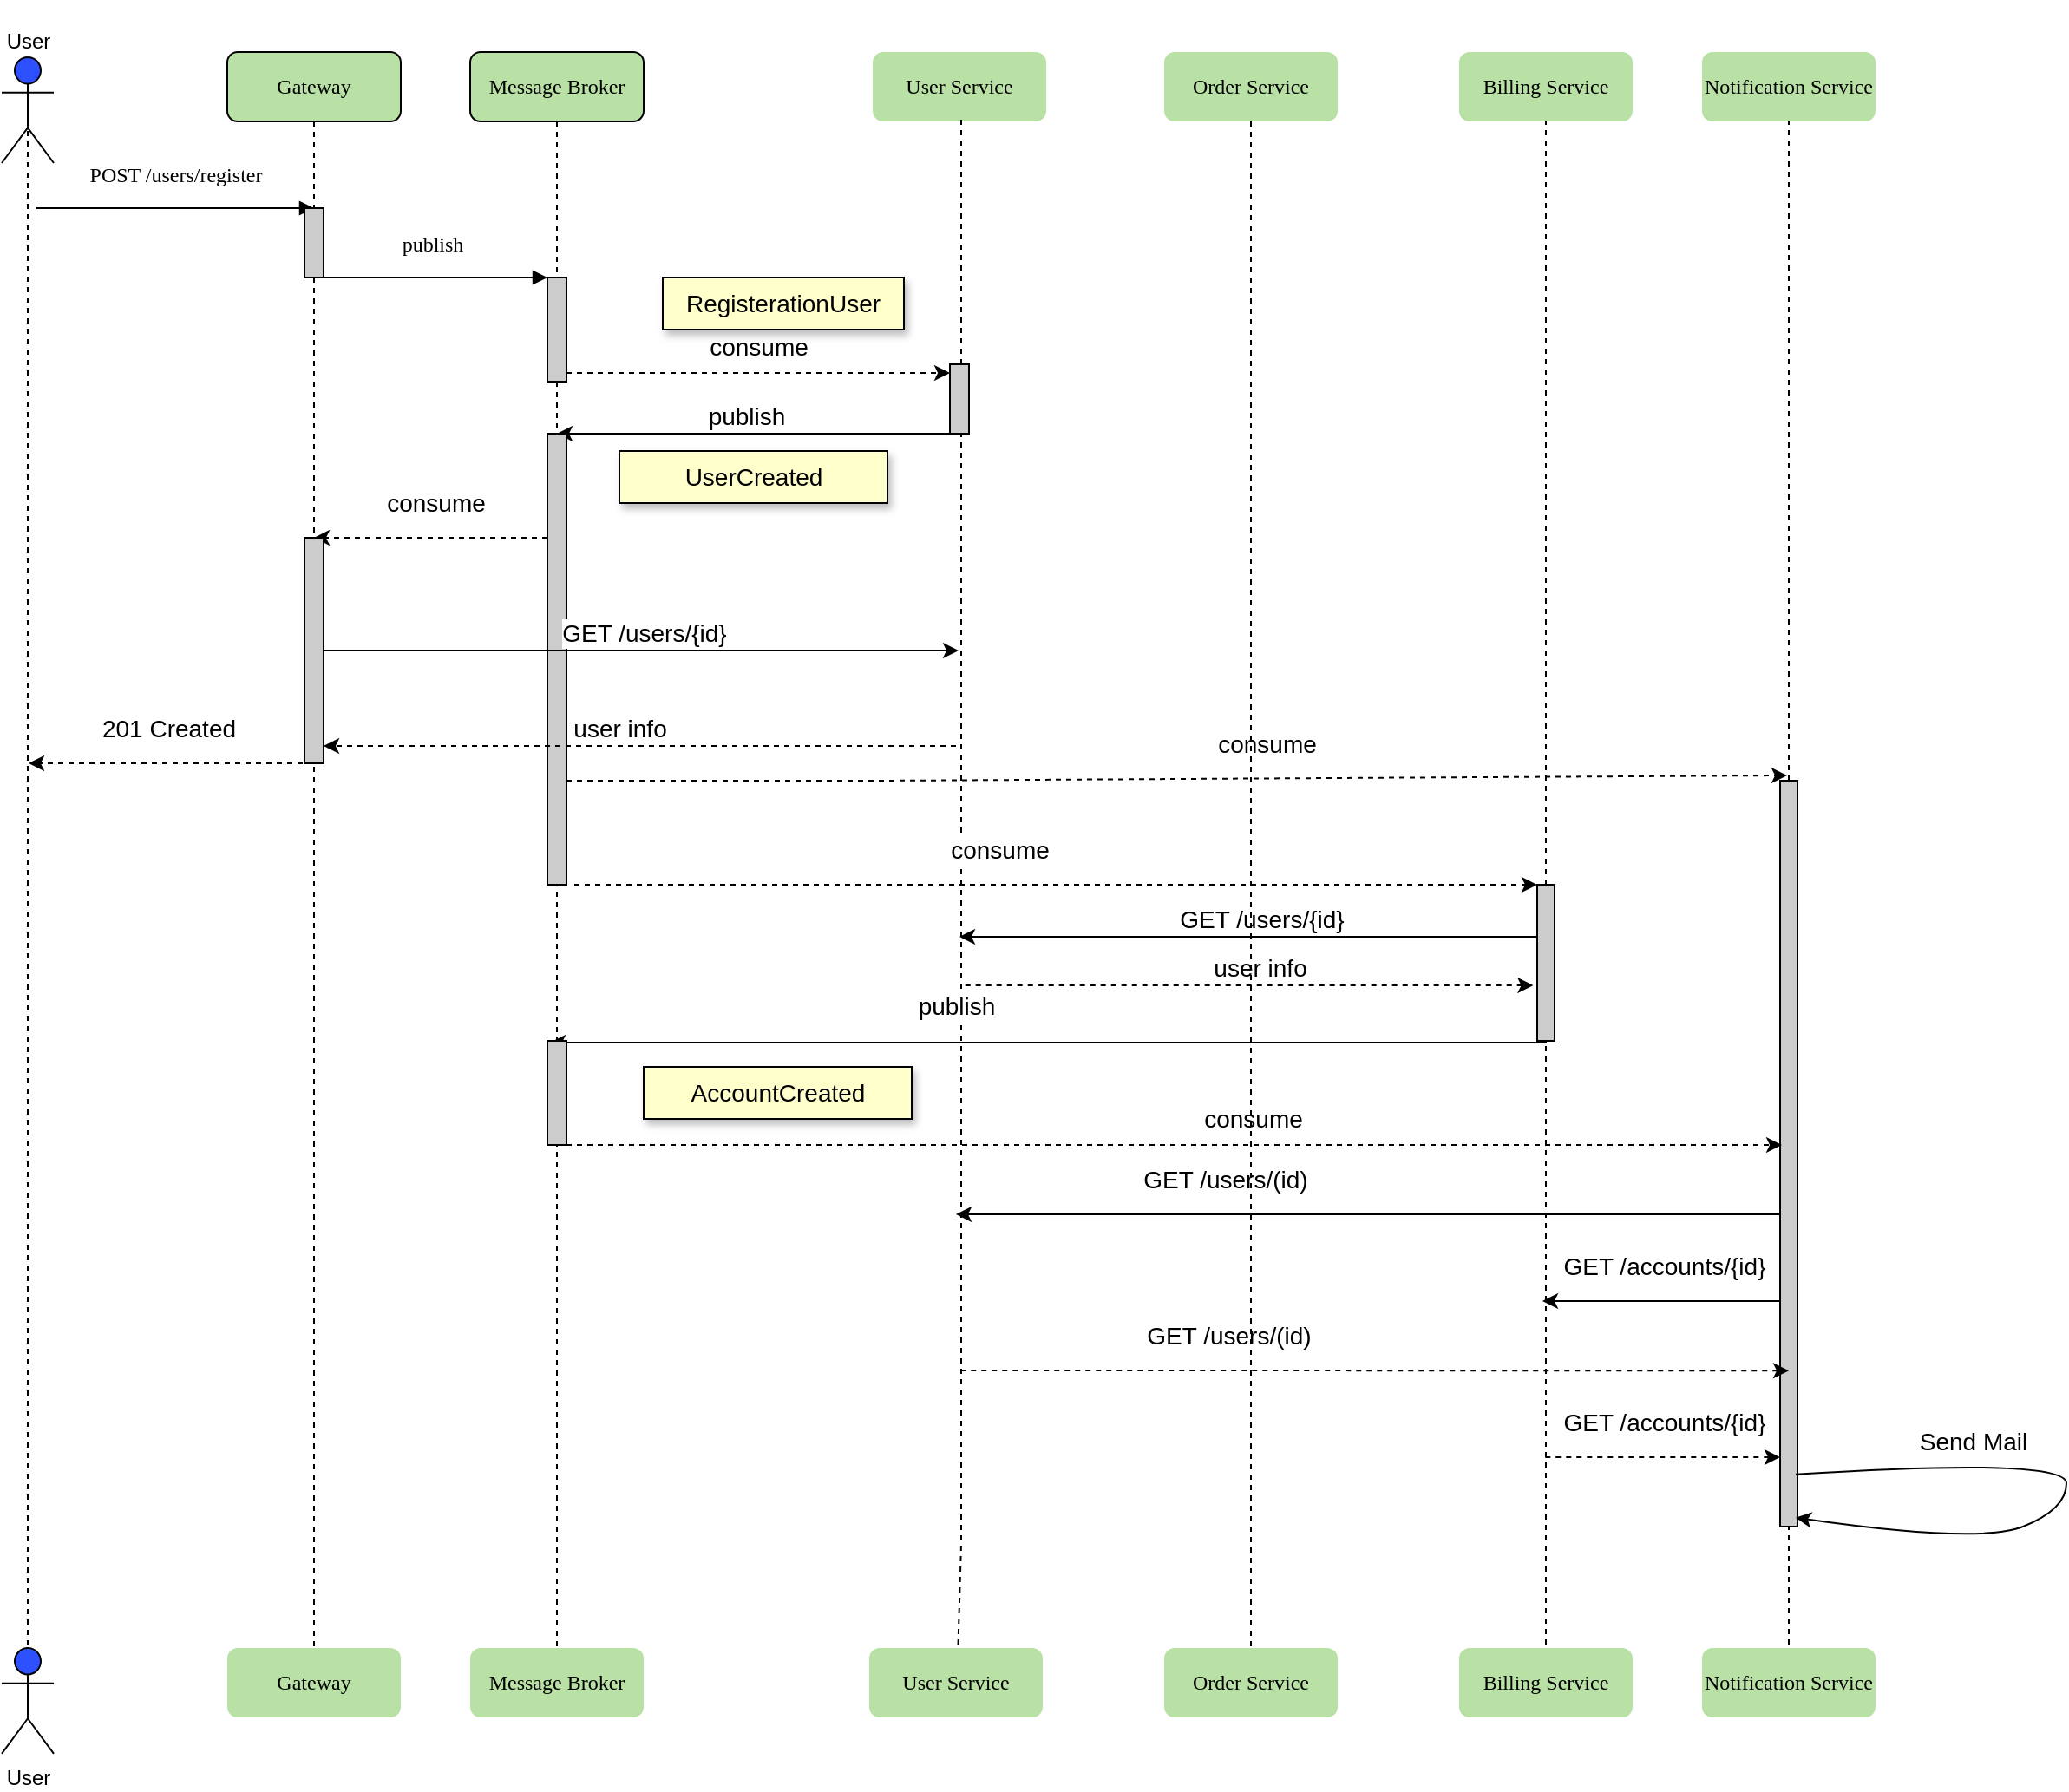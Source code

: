 <mxfile version="14.6.13" type="device" pages="3"><diagram name="RegistarationUser" id="13e1069c-82ec-6db2-03f1-153e76fe0fe0"><mxGraphModel dx="1391" dy="944" grid="1" gridSize="10" guides="1" tooltips="1" connect="1" arrows="1" fold="1" page="1" pageScale="1" pageWidth="1100" pageHeight="850" background="#ffffff" math="0" shadow="0"><root><mxCell id="0"/><mxCell id="1" parent="0"/><mxCell id="2SGo871ynbZVCUoKekH2-67" style="edgeStyle=elbowEdgeStyle;rounded=0;sketch=0;orthogonalLoop=1;jettySize=auto;elbow=vertical;html=1;shadow=0;dashed=1;fontSize=14;endArrow=none;endFill=0;" parent="1" source="2SGo871ynbZVCUoKekH2-16" target="7baba1c4bc27f4b0-5" edge="1"><mxGeometry relative="1" as="geometry"><mxPoint x="1070" y="930" as="sourcePoint"/></mxGeometry></mxCell><mxCell id="7baba1c4bc27f4b0-3" value="User Service" style="shape=umlLifeline;perimeter=lifelinePerimeter;whiteSpace=wrap;html=1;container=1;collapsible=0;recursiveResize=0;outlineConnect=0;rounded=1;shadow=0;comic=0;labelBackgroundColor=none;strokeWidth=1;fontFamily=Verdana;fontSize=12;align=center;fillColor=#B9E0A5;strokeColor=none;" parent="1" vertex="1"><mxGeometry x="542" y="70" width="100" height="630" as="geometry"/></mxCell><mxCell id="7baba1c4bc27f4b0-4" value="Billing Service" style="shape=umlLifeline;perimeter=lifelinePerimeter;whiteSpace=wrap;html=1;container=1;collapsible=0;recursiveResize=0;outlineConnect=0;rounded=1;shadow=0;comic=0;labelBackgroundColor=none;strokeWidth=1;fontFamily=Verdana;fontSize=12;align=center;fillColor=#B9E0A5;strokeColor=none;" parent="1" vertex="1"><mxGeometry x="880" y="70" width="100" height="40" as="geometry"/></mxCell><mxCell id="7baba1c4bc27f4b0-5" value="Notification Service" style="shape=umlLifeline;perimeter=lifelinePerimeter;whiteSpace=wrap;html=1;container=1;collapsible=0;recursiveResize=0;outlineConnect=0;rounded=1;shadow=0;comic=0;labelBackgroundColor=none;strokeWidth=1;fontFamily=Verdana;fontSize=12;align=center;fillColor=#B9E0A5;strokeColor=none;" parent="1" vertex="1"><mxGeometry x="1020" y="70" width="100" height="40" as="geometry"/></mxCell><mxCell id="2SGo871ynbZVCUoKekH2-118" style="edgeStyle=elbowEdgeStyle;rounded=0;sketch=0;orthogonalLoop=1;jettySize=auto;elbow=vertical;html=1;shadow=0;fontSize=14;startArrow=none;startFill=0;endArrow=classic;endFill=1;" parent="1" source="7baba1c4bc27f4b0-19" edge="1"><mxGeometry relative="1" as="geometry"><mxPoint x="590" y="740" as="targetPoint"/><Array as="points"><mxPoint x="720" y="740"/></Array></mxGeometry></mxCell><mxCell id="2SGo871ynbZVCUoKekH2-120" value="GET /users/(id)" style="edgeLabel;html=1;align=center;verticalAlign=middle;resizable=0;points=[];fontSize=14;" parent="2SGo871ynbZVCUoKekH2-118" vertex="1" connectable="0"><mxGeometry x="0.242" y="1" relative="1" as="geometry"><mxPoint x="-25" y="-21" as="offset"/></mxGeometry></mxCell><mxCell id="2SGo871ynbZVCUoKekH2-119" style="edgeStyle=elbowEdgeStyle;rounded=0;sketch=0;orthogonalLoop=1;jettySize=auto;elbow=vertical;html=1;shadow=0;fontSize=14;startArrow=none;startFill=0;endArrow=classic;endFill=1;" parent="1" source="7baba1c4bc27f4b0-19" edge="1"><mxGeometry relative="1" as="geometry"><mxPoint x="928" y="790" as="targetPoint"/><Array as="points"><mxPoint x="998" y="790"/><mxPoint x="938" y="790"/></Array></mxGeometry></mxCell><mxCell id="2SGo871ynbZVCUoKekH2-121" value="GET /accounts/{id}" style="edgeLabel;html=1;align=center;verticalAlign=middle;resizable=0;points=[];fontSize=14;" parent="2SGo871ynbZVCUoKekH2-119" vertex="1" connectable="0"><mxGeometry x="0.27" relative="1" as="geometry"><mxPoint x="20" y="-20" as="offset"/></mxGeometry></mxCell><mxCell id="7baba1c4bc27f4b0-19" value="" style="html=1;points=[];perimeter=orthogonalPerimeter;rounded=0;shadow=0;comic=0;labelBackgroundColor=none;strokeWidth=1;fontFamily=Verdana;fontSize=12;align=center;fillColor=#CCCCCC;" parent="1" vertex="1"><mxGeometry x="1065" y="490" width="10" height="430" as="geometry"/></mxCell><mxCell id="2SGo871ynbZVCUoKekH2-10" value="" style="group" parent="1" vertex="1" connectable="0"><mxGeometry x="40" y="40" width="30" height="650" as="geometry"/></mxCell><mxCell id="2SGo871ynbZVCUoKekH2-1" value="User" style="shape=umlActor;verticalLabelPosition=top;verticalAlign=bottom;html=1;outlineConnect=0;fillColor=#2E51FF;labelPosition=center;align=center;" parent="2SGo871ynbZVCUoKekH2-10" vertex="1"><mxGeometry y="33.051" width="30" height="60.937" as="geometry"/></mxCell><mxCell id="2SGo871ynbZVCUoKekH2-63" style="edgeStyle=elbowEdgeStyle;rounded=0;sketch=0;orthogonalLoop=1;jettySize=auto;elbow=vertical;html=1;entryX=0.51;entryY=0.06;entryDx=0;entryDy=0;entryPerimeter=0;shadow=0;dashed=1;fontSize=14;endArrow=none;endFill=0;" parent="1" source="2SGo871ynbZVCUoKekH2-13" target="7baba1c4bc27f4b0-3" edge="1"><mxGeometry relative="1" as="geometry"><mxPoint x="591.5" y="820" as="sourcePoint"/><Array as="points"><mxPoint x="593" y="930"/></Array></mxGeometry></mxCell><mxCell id="2SGo871ynbZVCUoKekH2-13" value="User Service" style="shape=umlLifeline;perimeter=lifelinePerimeter;whiteSpace=wrap;html=1;container=0;collapsible=0;recursiveResize=0;outlineConnect=0;rounded=1;shadow=0;comic=0;labelBackgroundColor=none;strokeWidth=1;fontFamily=Verdana;fontSize=12;align=center;fillColor=#B9E0A5;strokeColor=none;" parent="1" vertex="1"><mxGeometry x="540" y="990" width="100" height="50" as="geometry"/></mxCell><mxCell id="2SGo871ynbZVCUoKekH2-65" style="edgeStyle=elbowEdgeStyle;rounded=0;sketch=0;orthogonalLoop=1;jettySize=auto;elbow=vertical;html=1;shadow=0;dashed=1;fontSize=14;endArrow=none;endFill=0;" parent="1" source="2SGo871ynbZVCUoKekH2-15" target="7baba1c4bc27f4b0-4" edge="1"><mxGeometry relative="1" as="geometry"><mxPoint x="930" y="930" as="sourcePoint"/><mxPoint x="950" y="220" as="targetPoint"/></mxGeometry></mxCell><mxCell id="2SGo871ynbZVCUoKekH2-15" value="Billing Service" style="shape=umlLifeline;perimeter=lifelinePerimeter;whiteSpace=wrap;html=1;container=0;collapsible=0;recursiveResize=0;outlineConnect=0;rounded=1;shadow=0;comic=0;labelBackgroundColor=none;strokeWidth=1;fontFamily=Verdana;fontSize=12;align=center;fillColor=#B9E0A5;strokeColor=none;" parent="1" vertex="1"><mxGeometry x="880" y="990" width="100" height="50" as="geometry"/></mxCell><mxCell id="2SGo871ynbZVCUoKekH2-16" value="Notification Service" style="shape=umlLifeline;perimeter=lifelinePerimeter;whiteSpace=wrap;html=1;container=0;collapsible=0;recursiveResize=0;outlineConnect=0;rounded=1;shadow=0;comic=0;labelBackgroundColor=none;strokeWidth=1;fontFamily=Verdana;fontSize=12;align=center;fillColor=#B9E0A5;strokeColor=none;" parent="1" vertex="1"><mxGeometry x="1020" y="990" width="100" height="50" as="geometry"/></mxCell><mxCell id="2SGo871ynbZVCUoKekH2-18" style="edgeStyle=elbowEdgeStyle;rounded=0;sketch=0;orthogonalLoop=1;jettySize=auto;elbow=vertical;html=1;exitX=0.5;exitY=0.5;exitDx=0;exitDy=0;exitPerimeter=0;shadow=0;endArrow=none;endFill=0;dashed=1;" parent="1" source="2SGo871ynbZVCUoKekH2-1" target="2SGo871ynbZVCUoKekH2-8" edge="1"><mxGeometry relative="1" as="geometry"><mxPoint x="55" y="680" as="targetPoint"/></mxGeometry></mxCell><mxCell id="2SGo871ynbZVCUoKekH2-24" style="edgeStyle=elbowEdgeStyle;rounded=0;sketch=0;orthogonalLoop=1;jettySize=auto;elbow=vertical;html=1;shadow=0;dashed=1;endArrow=none;endFill=0;" parent="1" source="2SGo871ynbZVCUoKekH2-20" target="2SGo871ynbZVCUoKekH2-22" edge="1"><mxGeometry relative="1" as="geometry"/></mxCell><mxCell id="2SGo871ynbZVCUoKekH2-20" value="Gateway" style="shape=umlLifeline;perimeter=lifelinePerimeter;whiteSpace=wrap;html=1;container=1;collapsible=0;recursiveResize=0;outlineConnect=0;rounded=1;shadow=0;comic=0;labelBackgroundColor=none;strokeWidth=1;fontFamily=Verdana;fontSize=12;align=center;fillColor=#B9E0A5;size=40;" parent="1" vertex="1"><mxGeometry x="170" y="70" width="100" height="40" as="geometry"/></mxCell><mxCell id="2SGo871ynbZVCUoKekH2-22" value="Gateway" style="shape=umlLifeline;perimeter=lifelinePerimeter;whiteSpace=wrap;html=1;container=0;collapsible=0;recursiveResize=0;outlineConnect=0;rounded=1;shadow=0;comic=0;labelBackgroundColor=none;strokeWidth=1;fontFamily=Verdana;fontSize=12;align=center;fillColor=#B9E0A5;strokeColor=none;" parent="1" vertex="1"><mxGeometry x="170" y="990" width="100" height="50" as="geometry"/></mxCell><mxCell id="7baba1c4bc27f4b0-11" value="POST /users/register" style="html=1;verticalAlign=bottom;endArrow=block;labelBackgroundColor=none;fontFamily=Verdana;fontSize=12;edgeStyle=elbowEdgeStyle;elbow=vertical;" parent="1" edge="1"><mxGeometry y="10" relative="1" as="geometry"><mxPoint x="60" y="160" as="sourcePoint"/><mxPoint x="220" y="160" as="targetPoint"/><Array as="points"/><mxPoint as="offset"/></mxGeometry></mxCell><mxCell id="2SGo871ynbZVCUoKekH2-26" style="edgeStyle=elbowEdgeStyle;rounded=0;sketch=0;orthogonalLoop=1;jettySize=auto;elbow=vertical;html=1;shadow=0;dashed=1;endArrow=none;endFill=0;" parent="1" source="2SGo871ynbZVCUoKekH2-27" target="2SGo871ynbZVCUoKekH2-28" edge="1"><mxGeometry relative="1" as="geometry"/></mxCell><mxCell id="2SGo871ynbZVCUoKekH2-27" value="Message Broker" style="shape=umlLifeline;perimeter=lifelinePerimeter;whiteSpace=wrap;html=1;container=1;collapsible=0;recursiveResize=0;outlineConnect=0;rounded=1;shadow=0;comic=0;labelBackgroundColor=none;strokeWidth=1;fontFamily=Verdana;fontSize=12;align=center;fillColor=#B9E0A5;size=40;" parent="1" vertex="1"><mxGeometry x="310" y="70" width="100" height="40" as="geometry"/></mxCell><mxCell id="2SGo871ynbZVCUoKekH2-28" value="Message Broker" style="shape=umlLifeline;perimeter=lifelinePerimeter;whiteSpace=wrap;html=1;container=0;collapsible=0;recursiveResize=0;outlineConnect=0;rounded=1;shadow=0;comic=0;labelBackgroundColor=none;strokeWidth=1;fontFamily=Verdana;fontSize=12;align=center;fillColor=#B9E0A5;strokeColor=none;" parent="1" vertex="1"><mxGeometry x="310" y="990" width="100" height="50" as="geometry"/></mxCell><mxCell id="2SGo871ynbZVCUoKekH2-51" style="edgeStyle=elbowEdgeStyle;rounded=0;sketch=0;orthogonalLoop=1;jettySize=auto;elbow=vertical;html=1;shadow=0;dashed=1;fontSize=14;endArrow=classic;endFill=1;" parent="1" source="2SGo871ynbZVCUoKekH2-29" target="2SGo871ynbZVCUoKekH2-32" edge="1"><mxGeometry relative="1" as="geometry"/></mxCell><mxCell id="2SGo871ynbZVCUoKekH2-53" value="consume" style="edgeLabel;html=1;align=center;verticalAlign=middle;resizable=0;points=[];fontSize=14;" parent="2SGo871ynbZVCUoKekH2-51" vertex="1" connectable="0"><mxGeometry x="0.292" y="-3" relative="1" as="geometry"><mxPoint x="-33" y="-18" as="offset"/></mxGeometry></mxCell><mxCell id="2SGo871ynbZVCUoKekH2-29" value="" style="html=1;points=[];perimeter=orthogonalPerimeter;rounded=0;shadow=0;comic=0;labelBackgroundColor=none;strokeWidth=1;fontFamily=Verdana;fontSize=12;align=center;fillColor=#CCCCCC;" parent="1" vertex="1"><mxGeometry x="354.5" y="200" width="11" height="60" as="geometry"/></mxCell><mxCell id="2SGo871ynbZVCUoKekH2-30" value="publish" style="html=1;verticalAlign=bottom;endArrow=block;labelBackgroundColor=none;fontFamily=Verdana;fontSize=12;edgeStyle=elbowEdgeStyle;elbow=vertical;" parent="1" target="2SGo871ynbZVCUoKekH2-29" edge="1"><mxGeometry y="10" relative="1" as="geometry"><mxPoint x="220" y="200" as="sourcePoint"/><mxPoint x="320" y="190" as="targetPoint"/><Array as="points"><mxPoint x="287" y="200"/></Array><mxPoint as="offset"/></mxGeometry></mxCell><mxCell id="2SGo871ynbZVCUoKekH2-35" style="edgeStyle=elbowEdgeStyle;rounded=0;sketch=0;orthogonalLoop=1;jettySize=auto;elbow=vertical;html=1;shadow=0;fontSize=14;endArrow=classic;endFill=1;" parent="1" source="2SGo871ynbZVCUoKekH2-32" edge="1"><mxGeometry relative="1" as="geometry"><mxPoint x="360" y="290" as="targetPoint"/><Array as="points"><mxPoint x="400" y="290"/></Array></mxGeometry></mxCell><mxCell id="2SGo871ynbZVCUoKekH2-36" value="publish" style="edgeLabel;html=1;align=center;verticalAlign=middle;resizable=0;points=[];fontSize=14;" parent="2SGo871ynbZVCUoKekH2-35" vertex="1" connectable="0"><mxGeometry x="0.036" y="1" relative="1" as="geometry"><mxPoint y="-11" as="offset"/></mxGeometry></mxCell><mxCell id="2SGo871ynbZVCUoKekH2-32" value="" style="html=1;points=[];perimeter=orthogonalPerimeter;rounded=0;shadow=0;comic=0;labelBackgroundColor=none;strokeWidth=1;fontFamily=Verdana;fontSize=12;align=center;fillColor=#CCCCCC;" parent="1" vertex="1"><mxGeometry x="586.5" y="250" width="11" height="40" as="geometry"/></mxCell><mxCell id="2SGo871ynbZVCUoKekH2-37" value="RegisterationUser" style="rounded=0;whiteSpace=wrap;html=1;shadow=1;fontSize=14;strokeColor=#000000;fillColor=#FFFFCC;" parent="1" vertex="1"><mxGeometry x="421" y="200" width="139" height="30" as="geometry"/></mxCell><mxCell id="2SGo871ynbZVCUoKekH2-38" value="UserCreated" style="rounded=0;whiteSpace=wrap;html=1;shadow=1;fontSize=14;strokeColor=#000000;fillColor=#FFFFCC;" parent="1" vertex="1"><mxGeometry x="396" y="300" width="154.5" height="30" as="geometry"/></mxCell><mxCell id="2SGo871ynbZVCUoKekH2-41" style="edgeStyle=elbowEdgeStyle;rounded=0;sketch=0;orthogonalLoop=1;jettySize=auto;elbow=vertical;html=1;shadow=0;fontSize=14;endArrow=classic;endFill=1;dashed=1;" parent="1" source="2SGo871ynbZVCUoKekH2-40" edge="1"><mxGeometry relative="1" as="geometry"><mxPoint x="220" y="350" as="targetPoint"/></mxGeometry></mxCell><mxCell id="2SGo871ynbZVCUoKekH2-43" value="consume" style="edgeLabel;html=1;align=center;verticalAlign=middle;resizable=0;points=[];fontSize=14;" parent="2SGo871ynbZVCUoKekH2-41" vertex="1" connectable="0"><mxGeometry x="0.286" y="2" relative="1" as="geometry"><mxPoint x="22" y="-22" as="offset"/></mxGeometry></mxCell><mxCell id="2SGo871ynbZVCUoKekH2-40" value="" style="html=1;points=[];perimeter=orthogonalPerimeter;rounded=0;shadow=0;comic=0;labelBackgroundColor=none;strokeWidth=1;fontFamily=Verdana;fontSize=12;align=center;fillColor=#CCCCCC;" parent="1" vertex="1"><mxGeometry x="354.5" y="290" width="11" height="260" as="geometry"/></mxCell><mxCell id="2SGo871ynbZVCUoKekH2-42" style="edgeStyle=elbowEdgeStyle;rounded=0;sketch=0;orthogonalLoop=1;jettySize=auto;elbow=vertical;html=1;shadow=0;fontSize=14;endArrow=classic;endFill=1;dashed=1;" parent="1" edge="1"><mxGeometry relative="1" as="geometry"><mxPoint x="55.5" y="480" as="targetPoint"/><mxPoint x="225.5" y="480" as="sourcePoint"/></mxGeometry></mxCell><mxCell id="2SGo871ynbZVCUoKekH2-44" value="201 Created" style="edgeLabel;html=1;align=center;verticalAlign=middle;resizable=0;points=[];fontSize=14;" parent="2SGo871ynbZVCUoKekH2-42" vertex="1" connectable="0"><mxGeometry x="0.282" y="1" relative="1" as="geometry"><mxPoint x="19" y="-21" as="offset"/></mxGeometry></mxCell><mxCell id="2SGo871ynbZVCUoKekH2-8" value="User" style="shape=umlActor;verticalLabelPosition=bottom;verticalAlign=top;html=1;outlineConnect=0;fillColor=#2E51FF;" parent="1" vertex="1"><mxGeometry x="40" y="990.003" width="30" height="60.937" as="geometry"/></mxCell><mxCell id="2SGo871ynbZVCUoKekH2-76" value="" style="curved=1;endArrow=classic;html=1;shadow=0;fontSize=14;entryX=0.9;entryY=0.988;entryDx=0;entryDy=0;entryPerimeter=0;exitX=0.9;exitY=0.93;exitDx=0;exitDy=0;exitPerimeter=0;" parent="1" source="7baba1c4bc27f4b0-19" target="7baba1c4bc27f4b0-19" edge="1"><mxGeometry width="50" height="50" relative="1" as="geometry"><mxPoint x="932" y="710" as="sourcePoint"/><mxPoint x="572" y="400" as="targetPoint"/><Array as="points"><mxPoint x="1230" y="880"/><mxPoint x="1230" y="910"/><mxPoint x="1180" y="930"/></Array></mxGeometry></mxCell><mxCell id="2SGo871ynbZVCUoKekH2-77" value="Send Mail" style="edgeLabel;html=1;align=center;verticalAlign=middle;resizable=0;points=[];fontSize=14;" parent="2SGo871ynbZVCUoKekH2-76" vertex="1" connectable="0"><mxGeometry x="-0.465" y="-5" relative="1" as="geometry"><mxPoint x="9" y="-18" as="offset"/></mxGeometry></mxCell><mxCell id="2SGo871ynbZVCUoKekH2-78" value="" style="html=1;points=[];perimeter=orthogonalPerimeter;rounded=0;shadow=0;comic=0;labelBackgroundColor=none;strokeWidth=1;fontFamily=Verdana;fontSize=12;align=center;fillColor=#CCCCCC;" parent="1" vertex="1"><mxGeometry x="214.5" y="160" width="11" height="40" as="geometry"/></mxCell><mxCell id="2SGo871ynbZVCUoKekH2-90" style="edgeStyle=elbowEdgeStyle;rounded=0;sketch=0;orthogonalLoop=1;jettySize=auto;elbow=vertical;html=1;shadow=0;fontSize=14;endArrow=classic;endFill=1;" parent="1" source="2SGo871ynbZVCUoKekH2-79" target="7baba1c4bc27f4b0-3" edge="1"><mxGeometry relative="1" as="geometry"/></mxCell><mxCell id="2SGo871ynbZVCUoKekH2-91" value="GET /users/{id}" style="edgeLabel;html=1;align=center;verticalAlign=middle;resizable=0;points=[];fontSize=14;" parent="2SGo871ynbZVCUoKekH2-90" vertex="1" connectable="0"><mxGeometry x="0.014" y="-1" relative="1" as="geometry"><mxPoint x="-1" y="-11" as="offset"/></mxGeometry></mxCell><mxCell id="2SGo871ynbZVCUoKekH2-79" value="" style="html=1;points=[];perimeter=orthogonalPerimeter;rounded=0;shadow=0;comic=0;labelBackgroundColor=none;strokeWidth=1;fontFamily=Verdana;fontSize=12;align=center;fillColor=#CCCCCC;" parent="1" vertex="1"><mxGeometry x="214.5" y="350" width="11" height="130" as="geometry"/></mxCell><mxCell id="2SGo871ynbZVCUoKekH2-94" value="" style="endArrow=classic;html=1;shadow=0;fontSize=14;dashed=1;" parent="1" target="2SGo871ynbZVCUoKekH2-79" edge="1"><mxGeometry width="50" height="50" relative="1" as="geometry"><mxPoint x="590" y="470" as="sourcePoint"/><mxPoint x="570" y="410" as="targetPoint"/><Array as="points"><mxPoint x="430" y="470"/></Array></mxGeometry></mxCell><mxCell id="2SGo871ynbZVCUoKekH2-95" value="user info" style="edgeLabel;html=1;align=center;verticalAlign=middle;resizable=0;points=[];fontSize=14;" parent="2SGo871ynbZVCUoKekH2-94" vertex="1" connectable="0"><mxGeometry x="-0.051" y="1" relative="1" as="geometry"><mxPoint x="-21" y="-11" as="offset"/></mxGeometry></mxCell><mxCell id="2SGo871ynbZVCUoKekH2-102" style="edgeStyle=elbowEdgeStyle;rounded=0;sketch=0;orthogonalLoop=1;jettySize=auto;elbow=vertical;html=1;entryX=0.136;entryY=0.025;entryDx=0;entryDy=0;entryPerimeter=0;shadow=0;fontSize=14;endArrow=classic;endFill=1;" parent="1" source="7baba1c4bc27f4b0-16" target="2SGo871ynbZVCUoKekH2-101" edge="1"><mxGeometry relative="1" as="geometry"><Array as="points"><mxPoint x="541" y="641"/></Array></mxGeometry></mxCell><mxCell id="2SGo871ynbZVCUoKekH2-103" value="publish" style="edgeLabel;html=1;align=center;verticalAlign=middle;resizable=0;points=[];fontSize=14;" parent="2SGo871ynbZVCUoKekH2-102" vertex="1" connectable="0"><mxGeometry x="0.197" y="-1" relative="1" as="geometry"><mxPoint x="3" y="-20" as="offset"/></mxGeometry></mxCell><mxCell id="2SGo871ynbZVCUoKekH2-114" style="edgeStyle=elbowEdgeStyle;rounded=0;sketch=0;orthogonalLoop=1;jettySize=auto;elbow=vertical;html=1;shadow=0;fontSize=14;startArrow=none;startFill=0;endArrow=classic;endFill=1;" parent="1" source="7baba1c4bc27f4b0-16" target="7baba1c4bc27f4b0-3" edge="1"><mxGeometry relative="1" as="geometry"><Array as="points"><mxPoint x="650" y="580"/></Array></mxGeometry></mxCell><mxCell id="2SGo871ynbZVCUoKekH2-115" value="GET /users/{id}" style="edgeLabel;html=1;align=center;verticalAlign=middle;resizable=0;points=[];fontSize=14;" parent="2SGo871ynbZVCUoKekH2-114" vertex="1" connectable="0"><mxGeometry x="-0.041" y="3" relative="1" as="geometry"><mxPoint y="-13" as="offset"/></mxGeometry></mxCell><mxCell id="7baba1c4bc27f4b0-16" value="" style="html=1;points=[];perimeter=orthogonalPerimeter;rounded=0;shadow=0;comic=0;labelBackgroundColor=none;strokeWidth=1;fontFamily=Verdana;fontSize=12;align=center;fillColor=#CCCCCC;" parent="1" vertex="1"><mxGeometry x="925" y="550" width="10" height="90" as="geometry"/></mxCell><mxCell id="2SGo871ynbZVCUoKekH2-122" style="edgeStyle=elbowEdgeStyle;rounded=0;sketch=0;orthogonalLoop=1;jettySize=auto;elbow=vertical;html=1;shadow=0;fontSize=14;startArrow=none;startFill=0;endArrow=classic;endFill=1;dashed=1;entryX=0.1;entryY=0.488;entryDx=0;entryDy=0;entryPerimeter=0;" parent="1" source="2SGo871ynbZVCUoKekH2-101" target="7baba1c4bc27f4b0-19" edge="1"><mxGeometry relative="1" as="geometry"><mxPoint x="860" y="700" as="targetPoint"/></mxGeometry></mxCell><mxCell id="2SGo871ynbZVCUoKekH2-127" value="consume" style="edgeLabel;html=1;align=center;verticalAlign=middle;resizable=0;points=[];fontSize=14;" parent="2SGo871ynbZVCUoKekH2-122" vertex="1" connectable="0"><mxGeometry x="0.078" y="-3" relative="1" as="geometry"><mxPoint x="18" y="-18" as="offset"/></mxGeometry></mxCell><mxCell id="2SGo871ynbZVCUoKekH2-101" value="" style="html=1;points=[];perimeter=orthogonalPerimeter;rounded=0;shadow=0;comic=0;labelBackgroundColor=none;strokeWidth=1;fontFamily=Verdana;fontSize=12;align=center;fillColor=#CCCCCC;" parent="1" vertex="1"><mxGeometry x="354.5" y="640" width="11" height="60" as="geometry"/></mxCell><mxCell id="2SGo871ynbZVCUoKekH2-107" value="" style="endArrow=classic;dashed=1;html=1;shadow=0;fontSize=14;entryX=0;entryY=0;entryDx=0;entryDy=0;entryPerimeter=0;startArrow=none;startFill=0;endFill=1;" parent="1" target="7baba1c4bc27f4b0-16" edge="1"><mxGeometry width="50" height="50" relative="1" as="geometry"><mxPoint x="370" y="550" as="sourcePoint"/><mxPoint x="570" y="410" as="targetPoint"/></mxGeometry></mxCell><mxCell id="2SGo871ynbZVCUoKekH2-110" value="consume" style="edgeLabel;html=1;align=center;verticalAlign=middle;resizable=0;points=[];fontSize=14;" parent="2SGo871ynbZVCUoKekH2-107" vertex="1" connectable="0"><mxGeometry x="-0.244" y="-4" relative="1" as="geometry"><mxPoint x="35" y="-24" as="offset"/></mxGeometry></mxCell><mxCell id="2SGo871ynbZVCUoKekH2-108" value="" style="endArrow=classic;dashed=1;html=1;shadow=0;fontSize=14;startArrow=none;startFill=0;endFill=1;entryX=0.4;entryY=-0.007;entryDx=0;entryDy=0;entryPerimeter=0;" parent="1" target="7baba1c4bc27f4b0-19" edge="1"><mxGeometry width="50" height="50" relative="1" as="geometry"><mxPoint x="365.5" y="490" as="sourcePoint"/><mxPoint x="870" y="490" as="targetPoint"/><Array as="points"><mxPoint x="545.5" y="490"/></Array></mxGeometry></mxCell><mxCell id="2SGo871ynbZVCUoKekH2-109" value="consume" style="edgeLabel;html=1;align=center;verticalAlign=middle;resizable=0;points=[];fontSize=14;" parent="2SGo871ynbZVCUoKekH2-108" vertex="1" connectable="0"><mxGeometry x="0.144" relative="1" as="geometry"><mxPoint x="1" y="-20" as="offset"/></mxGeometry></mxCell><mxCell id="2SGo871ynbZVCUoKekH2-113" value="AccountCreated" style="rounded=0;whiteSpace=wrap;html=1;shadow=1;fontSize=14;strokeColor=#000000;fillColor=#FFFFCC;" parent="1" vertex="1"><mxGeometry x="410" y="655" width="154.5" height="30" as="geometry"/></mxCell><mxCell id="2SGo871ynbZVCUoKekH2-116" style="edgeStyle=elbowEdgeStyle;rounded=0;sketch=0;orthogonalLoop=1;jettySize=auto;elbow=vertical;html=1;shadow=0;fontSize=14;startArrow=classic;startFill=1;endArrow=none;endFill=0;dashed=1;exitX=-0.228;exitY=0.645;exitDx=0;exitDy=0;exitPerimeter=0;" parent="1" source="7baba1c4bc27f4b0-16" edge="1"><mxGeometry relative="1" as="geometry"><mxPoint x="920" y="608" as="sourcePoint"/><mxPoint x="592.5" y="608" as="targetPoint"/><Array as="points"><mxPoint x="651" y="608"/></Array></mxGeometry></mxCell><mxCell id="2SGo871ynbZVCUoKekH2-117" value="user info" style="edgeLabel;html=1;align=center;verticalAlign=middle;resizable=0;points=[];fontSize=14;" parent="2SGo871ynbZVCUoKekH2-116" vertex="1" connectable="0"><mxGeometry x="-0.041" y="3" relative="1" as="geometry"><mxPoint y="-13" as="offset"/></mxGeometry></mxCell><mxCell id="2SGo871ynbZVCUoKekH2-123" style="edgeStyle=elbowEdgeStyle;rounded=0;sketch=0;orthogonalLoop=1;jettySize=auto;elbow=vertical;html=1;shadow=0;fontSize=14;startArrow=classic;startFill=1;endArrow=none;endFill=0;dashed=1;exitX=0.5;exitY=0.791;exitDx=0;exitDy=0;exitPerimeter=0;" parent="1" source="7baba1c4bc27f4b0-19" edge="1"><mxGeometry relative="1" as="geometry"><mxPoint x="590" y="830" as="targetPoint"/><mxPoint x="867" y="830" as="sourcePoint"/><Array as="points"><mxPoint x="720" y="830"/></Array></mxGeometry></mxCell><mxCell id="2SGo871ynbZVCUoKekH2-124" value="GET /users/(id)" style="edgeLabel;html=1;align=center;verticalAlign=middle;resizable=0;points=[];fontSize=14;" parent="2SGo871ynbZVCUoKekH2-123" vertex="1" connectable="0"><mxGeometry x="0.242" y="1" relative="1" as="geometry"><mxPoint x="-25" y="-21" as="offset"/></mxGeometry></mxCell><mxCell id="2SGo871ynbZVCUoKekH2-125" style="edgeStyle=elbowEdgeStyle;rounded=0;sketch=0;orthogonalLoop=1;jettySize=auto;elbow=vertical;html=1;shadow=0;fontSize=14;startArrow=classic;startFill=1;endArrow=none;endFill=0;dashed=1;" parent="1" edge="1"><mxGeometry relative="1" as="geometry"><mxPoint x="928" y="880" as="targetPoint"/><mxPoint x="1065" y="880" as="sourcePoint"/><Array as="points"><mxPoint x="998" y="880"/><mxPoint x="938" y="880"/></Array></mxGeometry></mxCell><mxCell id="2SGo871ynbZVCUoKekH2-126" value="GET /accounts/{id}" style="edgeLabel;html=1;align=center;verticalAlign=middle;resizable=0;points=[];fontSize=14;" parent="2SGo871ynbZVCUoKekH2-125" vertex="1" connectable="0"><mxGeometry x="0.27" relative="1" as="geometry"><mxPoint x="20" y="-20" as="offset"/></mxGeometry></mxCell><mxCell id="KeC9iP5aUiPcQFWnsDzN-4" style="edgeStyle=orthogonalEdgeStyle;rounded=0;orthogonalLoop=1;jettySize=auto;html=1;dashed=1;fontSize=14;" parent="1" source="KeC9iP5aUiPcQFWnsDzN-1" target="KeC9iP5aUiPcQFWnsDzN-2" edge="1"><mxGeometry relative="1" as="geometry"><Array as="points"><mxPoint x="760" y="720"/></Array></mxGeometry></mxCell><mxCell id="KeC9iP5aUiPcQFWnsDzN-1" value="Order Service" style="shape=umlLifeline;perimeter=lifelinePerimeter;whiteSpace=wrap;html=1;container=1;collapsible=0;recursiveResize=0;outlineConnect=0;rounded=1;shadow=0;comic=0;labelBackgroundColor=none;strokeWidth=1;fontFamily=Verdana;fontSize=12;align=center;fillColor=#B9E0A5;strokeColor=none;" parent="1" vertex="1"><mxGeometry x="710" y="70" width="100" height="40" as="geometry"/></mxCell><mxCell id="KeC9iP5aUiPcQFWnsDzN-2" value="Order Service" style="shape=umlLifeline;perimeter=lifelinePerimeter;whiteSpace=wrap;html=1;container=1;collapsible=0;recursiveResize=0;outlineConnect=0;rounded=1;shadow=0;comic=0;labelBackgroundColor=none;strokeWidth=1;fontFamily=Verdana;fontSize=12;align=center;fillColor=#B9E0A5;strokeColor=none;" parent="1" vertex="1"><mxGeometry x="710" y="990" width="100" height="40" as="geometry"/></mxCell></root></mxGraphModel></diagram><diagram name="CreateOrder" id="Yu08-cOTCpHPrD1Y0rP5"><mxGraphModel dx="1422" dy="832" grid="1" gridSize="10" guides="1" tooltips="1" connect="1" arrows="1" fold="1" page="1" pageScale="1" pageWidth="1100" pageHeight="850" background="#ffffff" math="0" shadow="0"><root><mxCell id="SyfZrYpN4LKUxpjFwl-P-0"/><mxCell id="SyfZrYpN4LKUxpjFwl-P-1" parent="SyfZrYpN4LKUxpjFwl-P-0"/><mxCell id="_mnw-qHBZoOJIlYTcjWh-2" style="edgeStyle=orthogonalEdgeStyle;rounded=0;orthogonalLoop=1;jettySize=auto;html=1;fontSize=14;dashed=1;" parent="SyfZrYpN4LKUxpjFwl-P-1" source="_mnw-qHBZoOJIlYTcjWh-0" target="_mnw-qHBZoOJIlYTcjWh-1" edge="1"><mxGeometry relative="1" as="geometry"/></mxCell><mxCell id="SyfZrYpN4LKUxpjFwl-P-2" style="edgeStyle=elbowEdgeStyle;rounded=0;sketch=0;orthogonalLoop=1;jettySize=auto;elbow=vertical;html=1;shadow=0;dashed=1;fontSize=14;endArrow=none;endFill=0;" parent="SyfZrYpN4LKUxpjFwl-P-1" source="SyfZrYpN4LKUxpjFwl-P-17" target="SyfZrYpN4LKUxpjFwl-P-5" edge="1"><mxGeometry relative="1" as="geometry"><mxPoint x="1060" y="930" as="sourcePoint"/></mxGeometry></mxCell><mxCell id="SyfZrYpN4LKUxpjFwl-P-3" value="User Service" style="shape=umlLifeline;perimeter=lifelinePerimeter;whiteSpace=wrap;html=1;container=1;collapsible=0;recursiveResize=0;outlineConnect=0;rounded=1;shadow=0;comic=0;labelBackgroundColor=none;strokeWidth=1;fontFamily=Verdana;fontSize=12;align=center;fillColor=#B9E0A5;strokeColor=none;" parent="SyfZrYpN4LKUxpjFwl-P-1" vertex="1"><mxGeometry x="542" y="70" width="100" height="630" as="geometry"/></mxCell><mxCell id="SyfZrYpN4LKUxpjFwl-P-4" value="Billing Service" style="shape=umlLifeline;perimeter=lifelinePerimeter;whiteSpace=wrap;html=1;container=1;collapsible=0;recursiveResize=0;outlineConnect=0;rounded=1;shadow=0;comic=0;labelBackgroundColor=none;strokeWidth=1;fontFamily=Verdana;fontSize=12;align=center;fillColor=#B9E0A5;strokeColor=none;" parent="SyfZrYpN4LKUxpjFwl-P-1" vertex="1"><mxGeometry x="870" y="70" width="100" height="40" as="geometry"/></mxCell><mxCell id="SyfZrYpN4LKUxpjFwl-P-5" value="Notification Service" style="shape=umlLifeline;perimeter=lifelinePerimeter;whiteSpace=wrap;html=1;container=1;collapsible=0;recursiveResize=0;outlineConnect=0;rounded=1;shadow=0;comic=0;labelBackgroundColor=none;strokeWidth=1;fontFamily=Verdana;fontSize=12;align=center;fillColor=#B9E0A5;strokeColor=none;" parent="SyfZrYpN4LKUxpjFwl-P-1" vertex="1"><mxGeometry x="1010" y="70" width="100" height="40" as="geometry"/></mxCell><mxCell id="SyfZrYpN4LKUxpjFwl-P-10" value="" style="html=1;points=[];perimeter=orthogonalPerimeter;rounded=0;shadow=0;comic=0;labelBackgroundColor=none;strokeWidth=1;fontFamily=Verdana;fontSize=12;align=center;fillColor=#CCCCCC;" parent="SyfZrYpN4LKUxpjFwl-P-1" vertex="1"><mxGeometry x="1055" y="450" width="10" height="470" as="geometry"/></mxCell><mxCell id="SyfZrYpN4LKUxpjFwl-P-11" value="" style="group" parent="SyfZrYpN4LKUxpjFwl-P-1" vertex="1" connectable="0"><mxGeometry x="40" y="40" width="30" height="650" as="geometry"/></mxCell><mxCell id="SyfZrYpN4LKUxpjFwl-P-12" value="User" style="shape=umlActor;verticalLabelPosition=top;verticalAlign=bottom;html=1;outlineConnect=0;fillColor=#2E51FF;labelPosition=center;align=center;" parent="SyfZrYpN4LKUxpjFwl-P-11" vertex="1"><mxGeometry y="33.051" width="30" height="60.937" as="geometry"/></mxCell><mxCell id="SyfZrYpN4LKUxpjFwl-P-13" style="edgeStyle=elbowEdgeStyle;rounded=0;sketch=0;orthogonalLoop=1;jettySize=auto;elbow=vertical;html=1;entryX=0.51;entryY=0.06;entryDx=0;entryDy=0;entryPerimeter=0;shadow=0;dashed=1;fontSize=14;endArrow=none;endFill=0;" parent="SyfZrYpN4LKUxpjFwl-P-1" source="SyfZrYpN4LKUxpjFwl-P-14" target="SyfZrYpN4LKUxpjFwl-P-3" edge="1"><mxGeometry relative="1" as="geometry"><mxPoint x="591.5" y="820" as="sourcePoint"/><Array as="points"><mxPoint x="593" y="930"/></Array></mxGeometry></mxCell><mxCell id="SyfZrYpN4LKUxpjFwl-P-14" value="User Service" style="shape=umlLifeline;perimeter=lifelinePerimeter;whiteSpace=wrap;html=1;container=0;collapsible=0;recursiveResize=0;outlineConnect=0;rounded=1;shadow=0;comic=0;labelBackgroundColor=none;strokeWidth=1;fontFamily=Verdana;fontSize=12;align=center;fillColor=#B9E0A5;strokeColor=none;" parent="SyfZrYpN4LKUxpjFwl-P-1" vertex="1"><mxGeometry x="540" y="1040" width="100" height="50" as="geometry"/></mxCell><mxCell id="SyfZrYpN4LKUxpjFwl-P-15" style="edgeStyle=elbowEdgeStyle;rounded=0;sketch=0;orthogonalLoop=1;jettySize=auto;elbow=vertical;html=1;shadow=0;dashed=1;fontSize=14;endArrow=none;endFill=0;" parent="SyfZrYpN4LKUxpjFwl-P-1" source="SyfZrYpN4LKUxpjFwl-P-16" target="SyfZrYpN4LKUxpjFwl-P-4" edge="1"><mxGeometry relative="1" as="geometry"><mxPoint x="920" y="930" as="sourcePoint"/><mxPoint x="940" y="220" as="targetPoint"/></mxGeometry></mxCell><mxCell id="SyfZrYpN4LKUxpjFwl-P-16" value="Billing Service" style="shape=umlLifeline;perimeter=lifelinePerimeter;whiteSpace=wrap;html=1;container=0;collapsible=0;recursiveResize=0;outlineConnect=0;rounded=1;shadow=0;comic=0;labelBackgroundColor=none;strokeWidth=1;fontFamily=Verdana;fontSize=12;align=center;fillColor=#B9E0A5;strokeColor=none;" parent="SyfZrYpN4LKUxpjFwl-P-1" vertex="1"><mxGeometry x="870" y="1040" width="100" height="50" as="geometry"/></mxCell><mxCell id="SyfZrYpN4LKUxpjFwl-P-17" value="Notification Service" style="shape=umlLifeline;perimeter=lifelinePerimeter;whiteSpace=wrap;html=1;container=0;collapsible=0;recursiveResize=0;outlineConnect=0;rounded=1;shadow=0;comic=0;labelBackgroundColor=none;strokeWidth=1;fontFamily=Verdana;fontSize=12;align=center;fillColor=#B9E0A5;strokeColor=none;" parent="SyfZrYpN4LKUxpjFwl-P-1" vertex="1"><mxGeometry x="1010" y="1040" width="100" height="50" as="geometry"/></mxCell><mxCell id="SyfZrYpN4LKUxpjFwl-P-18" style="edgeStyle=elbowEdgeStyle;rounded=0;sketch=0;orthogonalLoop=1;jettySize=auto;elbow=vertical;html=1;exitX=0.5;exitY=0.5;exitDx=0;exitDy=0;exitPerimeter=0;shadow=0;endArrow=none;endFill=0;dashed=1;" parent="SyfZrYpN4LKUxpjFwl-P-1" source="SyfZrYpN4LKUxpjFwl-P-12" target="SyfZrYpN4LKUxpjFwl-P-40" edge="1"><mxGeometry relative="1" as="geometry"><mxPoint x="55" y="680" as="targetPoint"/></mxGeometry></mxCell><mxCell id="SyfZrYpN4LKUxpjFwl-P-19" style="edgeStyle=elbowEdgeStyle;rounded=0;sketch=0;orthogonalLoop=1;jettySize=auto;elbow=vertical;html=1;shadow=0;dashed=1;endArrow=none;endFill=0;" parent="SyfZrYpN4LKUxpjFwl-P-1" source="SyfZrYpN4LKUxpjFwl-P-20" target="SyfZrYpN4LKUxpjFwl-P-21" edge="1"><mxGeometry relative="1" as="geometry"/></mxCell><mxCell id="SyfZrYpN4LKUxpjFwl-P-20" value="Gateway" style="shape=umlLifeline;perimeter=lifelinePerimeter;whiteSpace=wrap;html=1;container=1;collapsible=0;recursiveResize=0;outlineConnect=0;rounded=1;shadow=0;comic=0;labelBackgroundColor=none;strokeWidth=1;fontFamily=Verdana;fontSize=12;align=center;fillColor=#B9E0A5;size=40;" parent="SyfZrYpN4LKUxpjFwl-P-1" vertex="1"><mxGeometry x="170" y="70" width="100" height="40" as="geometry"/></mxCell><mxCell id="SyfZrYpN4LKUxpjFwl-P-21" value="Gateway" style="shape=umlLifeline;perimeter=lifelinePerimeter;whiteSpace=wrap;html=1;container=0;collapsible=0;recursiveResize=0;outlineConnect=0;rounded=1;shadow=0;comic=0;labelBackgroundColor=none;strokeWidth=1;fontFamily=Verdana;fontSize=12;align=center;fillColor=#B9E0A5;strokeColor=none;" parent="SyfZrYpN4LKUxpjFwl-P-1" vertex="1"><mxGeometry x="170" y="1040" width="100" height="50" as="geometry"/></mxCell><mxCell id="SyfZrYpN4LKUxpjFwl-P-22" value="POST /orders" style="html=1;verticalAlign=bottom;endArrow=block;labelBackgroundColor=none;fontFamily=Verdana;fontSize=12;edgeStyle=elbowEdgeStyle;elbow=vertical;" parent="SyfZrYpN4LKUxpjFwl-P-1" edge="1"><mxGeometry y="10" relative="1" as="geometry"><mxPoint x="60" y="160" as="sourcePoint"/><mxPoint x="220" y="160" as="targetPoint"/><Array as="points"/><mxPoint as="offset"/></mxGeometry></mxCell><mxCell id="SyfZrYpN4LKUxpjFwl-P-23" style="edgeStyle=elbowEdgeStyle;rounded=0;sketch=0;orthogonalLoop=1;jettySize=auto;elbow=vertical;html=1;shadow=0;dashed=1;endArrow=none;endFill=0;" parent="SyfZrYpN4LKUxpjFwl-P-1" source="SyfZrYpN4LKUxpjFwl-P-24" target="SyfZrYpN4LKUxpjFwl-P-25" edge="1"><mxGeometry relative="1" as="geometry"/></mxCell><mxCell id="SyfZrYpN4LKUxpjFwl-P-24" value="Message Broker" style="shape=umlLifeline;perimeter=lifelinePerimeter;whiteSpace=wrap;html=1;container=1;collapsible=0;recursiveResize=0;outlineConnect=0;rounded=1;shadow=0;comic=0;labelBackgroundColor=none;strokeWidth=1;fontFamily=Verdana;fontSize=12;align=center;fillColor=#B9E0A5;size=40;" parent="SyfZrYpN4LKUxpjFwl-P-1" vertex="1"><mxGeometry x="310" y="70" width="100" height="40" as="geometry"/></mxCell><mxCell id="SyfZrYpN4LKUxpjFwl-P-25" value="Message Broker" style="shape=umlLifeline;perimeter=lifelinePerimeter;whiteSpace=wrap;html=1;container=0;collapsible=0;recursiveResize=0;outlineConnect=0;rounded=1;shadow=0;comic=0;labelBackgroundColor=none;strokeWidth=1;fontFamily=Verdana;fontSize=12;align=center;fillColor=#B9E0A5;strokeColor=none;" parent="SyfZrYpN4LKUxpjFwl-P-1" vertex="1"><mxGeometry x="310" y="1040" width="100" height="50" as="geometry"/></mxCell><mxCell id="SyfZrYpN4LKUxpjFwl-P-26" style="edgeStyle=elbowEdgeStyle;rounded=0;sketch=0;orthogonalLoop=1;jettySize=auto;elbow=vertical;html=1;shadow=0;dashed=1;fontSize=14;endArrow=classic;endFill=1;" parent="SyfZrYpN4LKUxpjFwl-P-1" source="SyfZrYpN4LKUxpjFwl-P-28" target="SyfZrYpN4LKUxpjFwl-P-32" edge="1"><mxGeometry relative="1" as="geometry"/></mxCell><mxCell id="SyfZrYpN4LKUxpjFwl-P-27" value="consume" style="edgeLabel;html=1;align=center;verticalAlign=middle;resizable=0;points=[];fontSize=14;" parent="SyfZrYpN4LKUxpjFwl-P-26" vertex="1" connectable="0"><mxGeometry x="0.292" y="-3" relative="1" as="geometry"><mxPoint x="-33" y="-18" as="offset"/></mxGeometry></mxCell><mxCell id="cWK_Dy-MGuggyiOfCDId-0" style="edgeStyle=orthogonalEdgeStyle;rounded=0;orthogonalLoop=1;jettySize=auto;html=1;dashed=1;fontSize=14;startArrow=none;startFill=0;endArrow=classic;endFill=1;" edge="1" parent="SyfZrYpN4LKUxpjFwl-P-1" source="SyfZrYpN4LKUxpjFwl-P-28"><mxGeometry relative="1" as="geometry"><mxPoint x="1060" y="230" as="targetPoint"/></mxGeometry></mxCell><mxCell id="cWK_Dy-MGuggyiOfCDId-1" value="consume" style="edgeLabel;html=1;align=center;verticalAlign=middle;resizable=0;points=[];fontSize=14;" vertex="1" connectable="0" parent="cWK_Dy-MGuggyiOfCDId-0"><mxGeometry x="-0.08" y="3" relative="1" as="geometry"><mxPoint as="offset"/></mxGeometry></mxCell><mxCell id="SyfZrYpN4LKUxpjFwl-P-28" value="" style="html=1;points=[];perimeter=orthogonalPerimeter;rounded=0;shadow=0;comic=0;labelBackgroundColor=none;strokeWidth=1;fontFamily=Verdana;fontSize=12;align=center;fillColor=#CCCCCC;" parent="SyfZrYpN4LKUxpjFwl-P-1" vertex="1"><mxGeometry x="354.5" y="200" width="11" height="60" as="geometry"/></mxCell><mxCell id="SyfZrYpN4LKUxpjFwl-P-29" value="publish" style="html=1;verticalAlign=bottom;endArrow=block;labelBackgroundColor=none;fontFamily=Verdana;fontSize=12;edgeStyle=elbowEdgeStyle;elbow=vertical;" parent="SyfZrYpN4LKUxpjFwl-P-1" target="SyfZrYpN4LKUxpjFwl-P-28" edge="1"><mxGeometry y="10" relative="1" as="geometry"><mxPoint x="220" y="200" as="sourcePoint"/><mxPoint x="320" y="190" as="targetPoint"/><Array as="points"><mxPoint x="287" y="200"/></Array><mxPoint as="offset"/></mxGeometry></mxCell><mxCell id="SyfZrYpN4LKUxpjFwl-P-30" style="edgeStyle=elbowEdgeStyle;rounded=0;sketch=0;orthogonalLoop=1;jettySize=auto;elbow=vertical;html=1;shadow=0;fontSize=14;endArrow=classic;endFill=1;" parent="SyfZrYpN4LKUxpjFwl-P-1" source="SyfZrYpN4LKUxpjFwl-P-32" edge="1"><mxGeometry relative="1" as="geometry"><mxPoint x="360" y="290" as="targetPoint"/><Array as="points"><mxPoint x="400" y="290"/></Array></mxGeometry></mxCell><mxCell id="SyfZrYpN4LKUxpjFwl-P-31" value="publish" style="edgeLabel;html=1;align=center;verticalAlign=middle;resizable=0;points=[];fontSize=14;" parent="SyfZrYpN4LKUxpjFwl-P-30" vertex="1" connectable="0"><mxGeometry x="0.036" y="1" relative="1" as="geometry"><mxPoint y="-11" as="offset"/></mxGeometry></mxCell><mxCell id="SyfZrYpN4LKUxpjFwl-P-32" value="" style="html=1;points=[];perimeter=orthogonalPerimeter;rounded=0;shadow=0;comic=0;labelBackgroundColor=none;strokeWidth=1;fontFamily=Verdana;fontSize=12;align=center;fillColor=#CCCCCC;" parent="SyfZrYpN4LKUxpjFwl-P-1" vertex="1"><mxGeometry x="764.5" y="250" width="11" height="250" as="geometry"/></mxCell><mxCell id="SyfZrYpN4LKUxpjFwl-P-33" value="CreateOrder" style="rounded=0;whiteSpace=wrap;html=1;shadow=1;fontSize=14;strokeColor=#000000;fillColor=#FFFFCC;" parent="SyfZrYpN4LKUxpjFwl-P-1" vertex="1"><mxGeometry x="403.75" y="190" width="139" height="30" as="geometry"/></mxCell><mxCell id="SyfZrYpN4LKUxpjFwl-P-34" value="SpendMoney" style="rounded=0;whiteSpace=wrap;html=1;shadow=1;fontSize=14;strokeColor=#000000;fillColor=#FFFFCC;" parent="SyfZrYpN4LKUxpjFwl-P-1" vertex="1"><mxGeometry x="396" y="300" width="154.5" height="30" as="geometry"/></mxCell><mxCell id="SyfZrYpN4LKUxpjFwl-P-37" value="" style="html=1;points=[];perimeter=orthogonalPerimeter;rounded=0;shadow=0;comic=0;labelBackgroundColor=none;strokeWidth=1;fontFamily=Verdana;fontSize=12;align=center;fillColor=#CCCCCC;" parent="SyfZrYpN4LKUxpjFwl-P-1" vertex="1"><mxGeometry x="354.5" y="290" width="11" height="90" as="geometry"/></mxCell><mxCell id="SyfZrYpN4LKUxpjFwl-P-40" value="User" style="shape=umlActor;verticalLabelPosition=bottom;verticalAlign=top;html=1;outlineConnect=0;fillColor=#2E51FF;" parent="SyfZrYpN4LKUxpjFwl-P-1" vertex="1"><mxGeometry x="40" y="1040.003" width="30" height="60.937" as="geometry"/></mxCell><mxCell id="SyfZrYpN4LKUxpjFwl-P-41" value="" style="curved=1;endArrow=classic;html=1;shadow=0;fontSize=14;entryX=0.9;entryY=0.988;entryDx=0;entryDy=0;entryPerimeter=0;exitX=0.9;exitY=0.93;exitDx=0;exitDy=0;exitPerimeter=0;" parent="SyfZrYpN4LKUxpjFwl-P-1" source="SyfZrYpN4LKUxpjFwl-P-10" target="SyfZrYpN4LKUxpjFwl-P-10" edge="1"><mxGeometry width="50" height="50" relative="1" as="geometry"><mxPoint x="1120" y="710" as="sourcePoint"/><mxPoint x="760" y="400" as="targetPoint"/><Array as="points"><mxPoint x="1118" y="880"/><mxPoint x="1188" y="900"/></Array></mxGeometry></mxCell><mxCell id="SyfZrYpN4LKUxpjFwl-P-42" value="Send Mail" style="edgeLabel;html=1;align=center;verticalAlign=middle;resizable=0;points=[];fontSize=14;" parent="SyfZrYpN4LKUxpjFwl-P-41" vertex="1" connectable="0"><mxGeometry x="-0.465" y="-5" relative="1" as="geometry"><mxPoint x="9" y="-18" as="offset"/></mxGeometry></mxCell><mxCell id="SyfZrYpN4LKUxpjFwl-P-43" value="" style="html=1;points=[];perimeter=orthogonalPerimeter;rounded=0;shadow=0;comic=0;labelBackgroundColor=none;strokeWidth=1;fontFamily=Verdana;fontSize=12;align=center;fillColor=#CCCCCC;" parent="SyfZrYpN4LKUxpjFwl-P-1" vertex="1"><mxGeometry x="214.5" y="160" width="11" height="40" as="geometry"/></mxCell><mxCell id="NNf3d3WovqDLeldf1Zvc-0" style="edgeStyle=orthogonalEdgeStyle;rounded=0;orthogonalLoop=1;jettySize=auto;html=1;fontSize=14;" parent="SyfZrYpN4LKUxpjFwl-P-1" source="SyfZrYpN4LKUxpjFwl-P-53" edge="1"><mxGeometry relative="1" as="geometry"><mxPoint x="770" y="425" as="targetPoint"/><Array as="points"><mxPoint x="870" y="425"/><mxPoint x="870" y="425"/></Array></mxGeometry></mxCell><mxCell id="NNf3d3WovqDLeldf1Zvc-3" value="GET /orders/{id}" style="edgeLabel;html=1;align=center;verticalAlign=middle;resizable=0;points=[];fontSize=14;" parent="NNf3d3WovqDLeldf1Zvc-0" vertex="1" connectable="0"><mxGeometry x="0.255" relative="1" as="geometry"><mxPoint x="16" y="-15" as="offset"/></mxGeometry></mxCell><mxCell id="NNf3d3WovqDLeldf1Zvc-2" style="edgeStyle=orthogonalEdgeStyle;rounded=0;orthogonalLoop=1;jettySize=auto;html=1;fontSize=14;" parent="SyfZrYpN4LKUxpjFwl-P-1" source="SyfZrYpN4LKUxpjFwl-P-53" edge="1"><mxGeometry relative="1" as="geometry"><mxPoint x="360" y="520" as="targetPoint"/><Array as="points"><mxPoint x="920" y="520"/></Array></mxGeometry></mxCell><mxCell id="NNf3d3WovqDLeldf1Zvc-6" value="publish" style="edgeLabel;html=1;align=center;verticalAlign=middle;resizable=0;points=[];fontSize=14;" parent="NNf3d3WovqDLeldf1Zvc-2" vertex="1" connectable="0"><mxGeometry x="0.255" y="2" relative="1" as="geometry"><mxPoint x="73" y="-12" as="offset"/></mxGeometry></mxCell><mxCell id="SyfZrYpN4LKUxpjFwl-P-53" value="" style="html=1;points=[];perimeter=orthogonalPerimeter;rounded=0;shadow=0;comic=0;labelBackgroundColor=none;strokeWidth=1;fontFamily=Verdana;fontSize=12;align=center;fillColor=#CCCCCC;" parent="SyfZrYpN4LKUxpjFwl-P-1" vertex="1"><mxGeometry x="915" y="380" width="10" height="140" as="geometry"/></mxCell><mxCell id="SyfZrYpN4LKUxpjFwl-P-54" style="edgeStyle=elbowEdgeStyle;rounded=0;sketch=0;orthogonalLoop=1;jettySize=auto;elbow=vertical;html=1;shadow=0;fontSize=14;startArrow=none;startFill=0;endArrow=classic;endFill=1;dashed=1;" parent="SyfZrYpN4LKUxpjFwl-P-1" source="SyfZrYpN4LKUxpjFwl-P-56" edge="1"><mxGeometry relative="1" as="geometry"><mxPoint x="1053" y="580" as="targetPoint"/><Array as="points"><mxPoint x="710" y="580"/></Array></mxGeometry></mxCell><mxCell id="SyfZrYpN4LKUxpjFwl-P-55" value="consume" style="edgeLabel;html=1;align=center;verticalAlign=middle;resizable=0;points=[];fontSize=14;" parent="SyfZrYpN4LKUxpjFwl-P-54" vertex="1" connectable="0"><mxGeometry x="0.078" y="-3" relative="1" as="geometry"><mxPoint x="18" y="-18" as="offset"/></mxGeometry></mxCell><mxCell id="SyfZrYpN4LKUxpjFwl-P-56" value="" style="html=1;points=[];perimeter=orthogonalPerimeter;rounded=0;shadow=0;comic=0;labelBackgroundColor=none;strokeWidth=1;fontFamily=Verdana;fontSize=12;align=center;fillColor=#CCCCCC;" parent="SyfZrYpN4LKUxpjFwl-P-1" vertex="1"><mxGeometry x="354.5" y="520" width="11" height="140" as="geometry"/></mxCell><mxCell id="SyfZrYpN4LKUxpjFwl-P-57" value="" style="endArrow=classic;dashed=1;html=1;shadow=0;fontSize=14;entryX=0;entryY=0;entryDx=0;entryDy=0;entryPerimeter=0;startArrow=none;startFill=0;endFill=1;exitX=0.591;exitY=1.022;exitDx=0;exitDy=0;exitPerimeter=0;" parent="SyfZrYpN4LKUxpjFwl-P-1" source="SyfZrYpN4LKUxpjFwl-P-37" target="SyfZrYpN4LKUxpjFwl-P-53" edge="1"><mxGeometry width="50" height="50" relative="1" as="geometry"><mxPoint x="370" y="550" as="sourcePoint"/><mxPoint x="570" y="410" as="targetPoint"/></mxGeometry></mxCell><mxCell id="SyfZrYpN4LKUxpjFwl-P-58" value="consume" style="edgeLabel;html=1;align=center;verticalAlign=middle;resizable=0;points=[];fontSize=14;" parent="SyfZrYpN4LKUxpjFwl-P-57" vertex="1" connectable="0"><mxGeometry x="-0.244" y="-4" relative="1" as="geometry"><mxPoint x="35" y="-24" as="offset"/></mxGeometry></mxCell><mxCell id="_mnw-qHBZoOJIlYTcjWh-0" value="Order Service" style="shape=umlLifeline;perimeter=lifelinePerimeter;whiteSpace=wrap;html=1;container=1;collapsible=0;recursiveResize=0;outlineConnect=0;rounded=1;shadow=0;comic=0;labelBackgroundColor=none;strokeWidth=1;fontFamily=Verdana;fontSize=12;align=center;fillColor=#B9E0A5;strokeColor=none;" parent="SyfZrYpN4LKUxpjFwl-P-1" vertex="1"><mxGeometry x="720" y="70" width="100" height="40" as="geometry"/></mxCell><mxCell id="_mnw-qHBZoOJIlYTcjWh-1" value="Order Service" style="shape=umlLifeline;perimeter=lifelinePerimeter;whiteSpace=wrap;html=1;container=1;collapsible=0;recursiveResize=0;outlineConnect=0;rounded=1;shadow=0;comic=0;labelBackgroundColor=none;strokeWidth=1;fontFamily=Verdana;fontSize=12;align=center;fillColor=#B9E0A5;strokeColor=none;" parent="SyfZrYpN4LKUxpjFwl-P-1" vertex="1"><mxGeometry x="720" y="1040" width="100" height="40" as="geometry"/></mxCell><mxCell id="NNf3d3WovqDLeldf1Zvc-4" value="" style="endArrow=classic;html=1;fontSize=14;entryX=0.1;entryY=0.629;entryDx=0;entryDy=0;entryPerimeter=0;dashed=1;" parent="SyfZrYpN4LKUxpjFwl-P-1" target="SyfZrYpN4LKUxpjFwl-P-53" edge="1"><mxGeometry width="50" height="50" relative="1" as="geometry"><mxPoint x="770" y="468" as="sourcePoint"/><mxPoint x="740" y="440" as="targetPoint"/></mxGeometry></mxCell><mxCell id="NNf3d3WovqDLeldf1Zvc-5" value="order info" style="edgeLabel;html=1;align=center;verticalAlign=middle;resizable=0;points=[];fontSize=14;" parent="NNf3d3WovqDLeldf1Zvc-4" vertex="1" connectable="0"><mxGeometry x="0.343" relative="1" as="geometry"><mxPoint x="-28" y="-18" as="offset"/></mxGeometry></mxCell><mxCell id="NNf3d3WovqDLeldf1Zvc-7" value="TransactionResult" style="rounded=0;whiteSpace=wrap;html=1;shadow=1;fontSize=14;strokeColor=#000000;fillColor=#FFFFCC;" parent="SyfZrYpN4LKUxpjFwl-P-1" vertex="1"><mxGeometry x="396" y="530" width="154.5" height="30" as="geometry"/></mxCell><mxCell id="NNf3d3WovqDLeldf1Zvc-12" value="" style="endArrow=classic;html=1;fontSize=14;dashed=1;entryX=0.5;entryY=0.029;entryDx=0;entryDy=0;entryPerimeter=0;" parent="SyfZrYpN4LKUxpjFwl-P-1" source="SyfZrYpN4LKUxpjFwl-P-56" target="NNf3d3WovqDLeldf1Zvc-25" edge="1"><mxGeometry width="50" height="50" relative="1" as="geometry"><mxPoint x="690" y="590" as="sourcePoint"/><mxPoint x="760" y="609" as="targetPoint"/></mxGeometry></mxCell><mxCell id="NNf3d3WovqDLeldf1Zvc-13" value="consume" style="edgeLabel;html=1;align=center;verticalAlign=middle;resizable=0;points=[];fontSize=14;" parent="NNf3d3WovqDLeldf1Zvc-12" vertex="1" connectable="0"><mxGeometry x="-0.232" y="-2" relative="1" as="geometry"><mxPoint x="33" y="-11" as="offset"/></mxGeometry></mxCell><mxCell id="NNf3d3WovqDLeldf1Zvc-15" value="" style="html=1;points=[];perimeter=orthogonalPerimeter;rounded=0;shadow=0;comic=0;labelBackgroundColor=none;strokeWidth=1;fontFamily=Verdana;fontSize=12;align=center;fillColor=#CCCCCC;" parent="SyfZrYpN4LKUxpjFwl-P-1" vertex="1"><mxGeometry x="915" y="607" width="10" height="70" as="geometry"/></mxCell><mxCell id="NNf3d3WovqDLeldf1Zvc-23" value="CreatedOrder" style="rounded=0;whiteSpace=wrap;html=1;shadow=1;fontSize=14;strokeColor=#000000;fillColor=#FFFFCC;" parent="SyfZrYpN4LKUxpjFwl-P-1" vertex="1"><mxGeometry x="396" y="700" width="154.5" height="30" as="geometry"/></mxCell><mxCell id="NNf3d3WovqDLeldf1Zvc-24" value="" style="html=1;points=[];perimeter=orthogonalPerimeter;rounded=0;shadow=0;comic=0;labelBackgroundColor=none;strokeWidth=1;fontFamily=Verdana;fontSize=12;align=center;fillColor=#CCCCCC;" parent="SyfZrYpN4LKUxpjFwl-P-1" vertex="1"><mxGeometry x="354.5" y="680" width="11" height="60" as="geometry"/></mxCell><mxCell id="NNf3d3WovqDLeldf1Zvc-25" value="" style="html=1;points=[];perimeter=orthogonalPerimeter;rounded=0;shadow=0;comic=0;labelBackgroundColor=none;strokeWidth=1;fontFamily=Verdana;fontSize=12;align=center;fillColor=#CCCCCC;" parent="SyfZrYpN4LKUxpjFwl-P-1" vertex="1"><mxGeometry x="765" y="607" width="10" height="73" as="geometry"/></mxCell><mxCell id="NNf3d3WovqDLeldf1Zvc-26" value="" style="endArrow=classic;html=1;fontSize=14;" parent="SyfZrYpN4LKUxpjFwl-P-1" edge="1"><mxGeometry width="50" height="50" relative="1" as="geometry"><mxPoint x="770" y="680" as="sourcePoint"/><mxPoint x="359" y="678" as="targetPoint"/><Array as="points"><mxPoint x="750" y="680"/></Array></mxGeometry></mxCell><mxCell id="NNf3d3WovqDLeldf1Zvc-27" value="" style="endArrow=classic;html=1;fontSize=14;exitX=1.3;exitY=0.233;exitDx=0;exitDy=0;exitPerimeter=0;entryX=0.2;entryY=0.229;entryDx=0;entryDy=0;entryPerimeter=0;" parent="SyfZrYpN4LKUxpjFwl-P-1" source="NNf3d3WovqDLeldf1Zvc-25" target="NNf3d3WovqDLeldf1Zvc-15" edge="1"><mxGeometry width="50" height="50" relative="1" as="geometry"><mxPoint x="690" y="490" as="sourcePoint"/><mxPoint x="740" y="440" as="targetPoint"/></mxGeometry></mxCell><mxCell id="NNf3d3WovqDLeldf1Zvc-41" value="GET /transaction/{id}" style="edgeLabel;html=1;align=center;verticalAlign=middle;resizable=0;points=[];fontSize=14;" parent="NNf3d3WovqDLeldf1Zvc-27" vertex="1" connectable="0"><mxGeometry x="-0.194" relative="1" as="geometry"><mxPoint x="16" y="-14" as="offset"/></mxGeometry></mxCell><mxCell id="NNf3d3WovqDLeldf1Zvc-43" value="``" style="edgeLabel;html=1;align=center;verticalAlign=middle;resizable=0;points=[];fontSize=14;" parent="NNf3d3WovqDLeldf1Zvc-27" vertex="1" connectable="0"><mxGeometry x="0.223" y="-4" relative="1" as="geometry"><mxPoint as="offset"/></mxGeometry></mxCell><mxCell id="NNf3d3WovqDLeldf1Zvc-28" value="" style="endArrow=classic;html=1;fontSize=14;entryX=1.1;entryY=0.753;entryDx=0;entryDy=0;entryPerimeter=0;dashed=1;" parent="SyfZrYpN4LKUxpjFwl-P-1" target="NNf3d3WovqDLeldf1Zvc-25" edge="1"><mxGeometry width="50" height="50" relative="1" as="geometry"><mxPoint x="912" y="662" as="sourcePoint"/><mxPoint x="927" y="633.03" as="targetPoint"/></mxGeometry></mxCell><mxCell id="NNf3d3WovqDLeldf1Zvc-40" value="transaction info" style="edgeLabel;html=1;align=center;verticalAlign=middle;resizable=0;points=[];fontSize=14;" parent="NNf3d3WovqDLeldf1Zvc-28" vertex="1" connectable="0"><mxGeometry x="-0.176" y="-1" relative="1" as="geometry"><mxPoint x="-6" y="9" as="offset"/></mxGeometry></mxCell><mxCell id="NNf3d3WovqDLeldf1Zvc-29" value="" style="endArrow=classic;html=1;fontSize=14;exitX=0.2;exitY=0.374;exitDx=0;exitDy=0;exitPerimeter=0;entryX=0.9;entryY=0.243;entryDx=0;entryDy=0;entryPerimeter=0;" parent="SyfZrYpN4LKUxpjFwl-P-1" source="SyfZrYpN4LKUxpjFwl-P-10" target="NNf3d3WovqDLeldf1Zvc-15" edge="1"><mxGeometry width="50" height="50" relative="1" as="geometry"><mxPoint x="690" y="490" as="sourcePoint"/><mxPoint x="1030" y="610" as="targetPoint"/></mxGeometry></mxCell><mxCell id="NNf3d3WovqDLeldf1Zvc-44" value="GET /transaction/{id}" style="edgeLabel;html=1;align=center;verticalAlign=middle;resizable=0;points=[];fontSize=14;" parent="NNf3d3WovqDLeldf1Zvc-29" vertex="1" connectable="0"><mxGeometry x="0.706" relative="1" as="geometry"><mxPoint x="47" y="-14" as="offset"/></mxGeometry></mxCell><mxCell id="NNf3d3WovqDLeldf1Zvc-30" value="" style="endArrow=classic;html=1;fontSize=14;entryX=0.2;entryY=0.449;entryDx=0;entryDy=0;entryPerimeter=0;dashed=1;" parent="SyfZrYpN4LKUxpjFwl-P-1" source="NNf3d3WovqDLeldf1Zvc-15" target="SyfZrYpN4LKUxpjFwl-P-10" edge="1"><mxGeometry width="50" height="50" relative="1" as="geometry"><mxPoint x="690" y="490" as="sourcePoint"/><mxPoint x="740" y="440" as="targetPoint"/></mxGeometry></mxCell><mxCell id="NNf3d3WovqDLeldf1Zvc-45" value="transaction info" style="edgeLabel;html=1;align=center;verticalAlign=middle;resizable=0;points=[];fontSize=14;" parent="NNf3d3WovqDLeldf1Zvc-30" vertex="1" connectable="0"><mxGeometry x="-0.251" relative="1" as="geometry"><mxPoint x="16" y="9" as="offset"/></mxGeometry></mxCell><mxCell id="NNf3d3WovqDLeldf1Zvc-31" value="" style="endArrow=classic;html=1;dashed=1;fontSize=14;exitX=0.409;exitY=1;exitDx=0;exitDy=0;exitPerimeter=0;" parent="SyfZrYpN4LKUxpjFwl-P-1" source="NNf3d3WovqDLeldf1Zvc-24" target="NNf3d3WovqDLeldf1Zvc-33" edge="1"><mxGeometry width="50" height="50" relative="1" as="geometry"><mxPoint x="344.5" y="740" as="sourcePoint"/><mxPoint x="214.5" y="740" as="targetPoint"/><Array as="points"><mxPoint x="280" y="740"/></Array></mxGeometry></mxCell><mxCell id="NNf3d3WovqDLeldf1Zvc-32" value="consume" style="edgeLabel;html=1;align=center;verticalAlign=middle;resizable=0;points=[];fontSize=14;" parent="NNf3d3WovqDLeldf1Zvc-31" vertex="1" connectable="0"><mxGeometry x="-0.538" y="1" relative="1" as="geometry"><mxPoint x="-30" y="-16" as="offset"/></mxGeometry></mxCell><mxCell id="NNf3d3WovqDLeldf1Zvc-34" style="edgeStyle=orthogonalEdgeStyle;rounded=0;orthogonalLoop=1;jettySize=auto;html=1;fontSize=14;startArrow=none;startFill=0;endArrow=classic;endFill=1;" parent="SyfZrYpN4LKUxpjFwl-P-1" source="NNf3d3WovqDLeldf1Zvc-33" edge="1"><mxGeometry relative="1" as="geometry"><mxPoint x="770" y="780" as="targetPoint"/><Array as="points"><mxPoint x="360" y="780"/><mxPoint x="360" y="780"/></Array></mxGeometry></mxCell><mxCell id="NNf3d3WovqDLeldf1Zvc-38" value="GET /orders/{id}" style="edgeLabel;html=1;align=center;verticalAlign=middle;resizable=0;points=[];fontSize=14;" parent="NNf3d3WovqDLeldf1Zvc-34" vertex="1" connectable="0"><mxGeometry x="-0.15" y="3" relative="1" as="geometry"><mxPoint x="1" as="offset"/></mxGeometry></mxCell><mxCell id="NNf3d3WovqDLeldf1Zvc-36" style="edgeStyle=orthogonalEdgeStyle;rounded=0;orthogonalLoop=1;jettySize=auto;html=1;fontSize=14;startArrow=none;startFill=0;endArrow=classic;endFill=1;dashed=1;" parent="SyfZrYpN4LKUxpjFwl-P-1" source="NNf3d3WovqDLeldf1Zvc-33" edge="1"><mxGeometry relative="1" as="geometry"><mxPoint x="60" y="840" as="targetPoint"/><Array as="points"><mxPoint x="180" y="840"/><mxPoint x="180" y="840"/></Array></mxGeometry></mxCell><mxCell id="NNf3d3WovqDLeldf1Zvc-37" value="Response" style="edgeLabel;html=1;align=center;verticalAlign=middle;resizable=0;points=[];fontSize=14;" parent="NNf3d3WovqDLeldf1Zvc-36" vertex="1" connectable="0"><mxGeometry x="0.21" y="-1" relative="1" as="geometry"><mxPoint x="10" y="-9" as="offset"/></mxGeometry></mxCell><mxCell id="NNf3d3WovqDLeldf1Zvc-33" value="" style="html=1;points=[];perimeter=orthogonalPerimeter;rounded=0;shadow=0;comic=0;labelBackgroundColor=none;strokeWidth=1;fontFamily=Verdana;fontSize=12;align=center;fillColor=#CCCCCC;" parent="SyfZrYpN4LKUxpjFwl-P-1" vertex="1"><mxGeometry x="214.5" y="740" width="11" height="100" as="geometry"/></mxCell><mxCell id="NNf3d3WovqDLeldf1Zvc-35" value="" style="endArrow=classic;html=1;dashed=1;fontSize=14;" parent="SyfZrYpN4LKUxpjFwl-P-1" target="NNf3d3WovqDLeldf1Zvc-33" edge="1"><mxGeometry width="50" height="50" relative="1" as="geometry"><mxPoint x="770" y="830" as="sourcePoint"/><mxPoint x="740" y="640" as="targetPoint"/></mxGeometry></mxCell><mxCell id="NNf3d3WovqDLeldf1Zvc-39" value="order info" style="edgeLabel;html=1;align=center;verticalAlign=middle;resizable=0;points=[];fontSize=14;" parent="NNf3d3WovqDLeldf1Zvc-35" vertex="1" connectable="0"><mxGeometry x="0.241" y="-2" relative="1" as="geometry"><mxPoint as="offset"/></mxGeometry></mxCell><mxCell id="cWK_Dy-MGuggyiOfCDId-2" value="" style="html=1;points=[];perimeter=orthogonalPerimeter;rounded=0;shadow=0;comic=0;labelBackgroundColor=none;strokeWidth=1;fontFamily=Verdana;fontSize=12;align=center;fillColor=#CCCCCC;" vertex="1" parent="SyfZrYpN4LKUxpjFwl-P-1"><mxGeometry x="1054" y="230" width="11" height="60" as="geometry"/></mxCell><mxCell id="cWK_Dy-MGuggyiOfCDId-3" value="" style="curved=1;endArrow=classic;html=1;fontSize=14;" edge="1" parent="SyfZrYpN4LKUxpjFwl-P-1"><mxGeometry width="50" height="50" relative="1" as="geometry"><mxPoint x="1065" y="260" as="sourcePoint"/><mxPoint x="1065" y="280" as="targetPoint"/><Array as="points"><mxPoint x="1140" y="240"/><mxPoint x="1175" y="270"/></Array></mxGeometry></mxCell></root></mxGraphModel></diagram><diagram name="DepositMoney" id="kQZDXua1ZPDMD4BK1IoM"><mxGraphModel dx="1422" dy="832" grid="1" gridSize="10" guides="1" tooltips="1" connect="1" arrows="1" fold="1" page="1" pageScale="1" pageWidth="1100" pageHeight="850" background="#ffffff" math="0" shadow="0"><root><mxCell id="3DyzjnEKHzfHZgigyO35-0"/><mxCell id="3DyzjnEKHzfHZgigyO35-1" parent="3DyzjnEKHzfHZgigyO35-0"/><mxCell id="3DyzjnEKHzfHZgigyO35-2" style="edgeStyle=orthogonalEdgeStyle;rounded=0;orthogonalLoop=1;jettySize=auto;html=1;fontSize=14;dashed=1;" parent="3DyzjnEKHzfHZgigyO35-1" source="3DyzjnEKHzfHZgigyO35-47" target="3DyzjnEKHzfHZgigyO35-48" edge="1"><mxGeometry relative="1" as="geometry"/></mxCell><mxCell id="3DyzjnEKHzfHZgigyO35-3" style="edgeStyle=elbowEdgeStyle;rounded=0;sketch=0;orthogonalLoop=1;jettySize=auto;elbow=vertical;html=1;shadow=0;dashed=1;fontSize=14;endArrow=none;endFill=0;" parent="3DyzjnEKHzfHZgigyO35-1" source="3DyzjnEKHzfHZgigyO35-14" target="3DyzjnEKHzfHZgigyO35-6" edge="1"><mxGeometry relative="1" as="geometry"><mxPoint x="1060" y="930" as="sourcePoint"/></mxGeometry></mxCell><mxCell id="3DyzjnEKHzfHZgigyO35-4" value="User Service" style="shape=umlLifeline;perimeter=lifelinePerimeter;whiteSpace=wrap;html=1;container=1;collapsible=0;recursiveResize=0;outlineConnect=0;rounded=1;shadow=0;comic=0;labelBackgroundColor=none;strokeWidth=1;fontFamily=Verdana;fontSize=12;align=center;fillColor=#B9E0A5;strokeColor=none;" parent="3DyzjnEKHzfHZgigyO35-1" vertex="1"><mxGeometry x="542" y="70" width="100" height="630" as="geometry"/></mxCell><mxCell id="3DyzjnEKHzfHZgigyO35-5" value="Billing Service" style="shape=umlLifeline;perimeter=lifelinePerimeter;whiteSpace=wrap;html=1;container=1;collapsible=0;recursiveResize=0;outlineConnect=0;rounded=1;shadow=0;comic=0;labelBackgroundColor=none;strokeWidth=1;fontFamily=Verdana;fontSize=12;align=center;fillColor=#B9E0A5;strokeColor=none;" parent="3DyzjnEKHzfHZgigyO35-1" vertex="1"><mxGeometry x="870" y="70" width="100" height="40" as="geometry"/></mxCell><mxCell id="3DyzjnEKHzfHZgigyO35-6" value="Notification Service" style="shape=umlLifeline;perimeter=lifelinePerimeter;whiteSpace=wrap;html=1;container=1;collapsible=0;recursiveResize=0;outlineConnect=0;rounded=1;shadow=0;comic=0;labelBackgroundColor=none;strokeWidth=1;fontFamily=Verdana;fontSize=12;align=center;fillColor=#B9E0A5;strokeColor=none;" parent="3DyzjnEKHzfHZgigyO35-1" vertex="1"><mxGeometry x="1010" y="70" width="100" height="40" as="geometry"/></mxCell><mxCell id="3DyzjnEKHzfHZgigyO35-7" value="" style="html=1;points=[];perimeter=orthogonalPerimeter;rounded=0;shadow=0;comic=0;labelBackgroundColor=none;strokeWidth=1;fontFamily=Verdana;fontSize=12;align=center;fillColor=#CCCCCC;" parent="3DyzjnEKHzfHZgigyO35-1" vertex="1"><mxGeometry x="1055" y="450" width="10" height="310" as="geometry"/></mxCell><mxCell id="3DyzjnEKHzfHZgigyO35-8" value="" style="group" parent="3DyzjnEKHzfHZgigyO35-1" vertex="1" connectable="0"><mxGeometry x="40" y="40" width="30" height="650" as="geometry"/></mxCell><mxCell id="3DyzjnEKHzfHZgigyO35-9" value="User" style="shape=umlActor;verticalLabelPosition=top;verticalAlign=bottom;html=1;outlineConnect=0;fillColor=#2E51FF;labelPosition=center;align=center;" parent="3DyzjnEKHzfHZgigyO35-8" vertex="1"><mxGeometry y="33.051" width="30" height="60.937" as="geometry"/></mxCell><mxCell id="3DyzjnEKHzfHZgigyO35-10" style="edgeStyle=elbowEdgeStyle;rounded=0;sketch=0;orthogonalLoop=1;jettySize=auto;elbow=vertical;html=1;entryX=0.51;entryY=0.06;entryDx=0;entryDy=0;entryPerimeter=0;shadow=0;dashed=1;fontSize=14;endArrow=none;endFill=0;" parent="3DyzjnEKHzfHZgigyO35-1" source="3DyzjnEKHzfHZgigyO35-11" target="3DyzjnEKHzfHZgigyO35-4" edge="1"><mxGeometry relative="1" as="geometry"><mxPoint x="591.5" y="820" as="sourcePoint"/><Array as="points"><mxPoint x="593" y="930"/></Array></mxGeometry></mxCell><mxCell id="3DyzjnEKHzfHZgigyO35-11" value="User Service" style="shape=umlLifeline;perimeter=lifelinePerimeter;whiteSpace=wrap;html=1;container=0;collapsible=0;recursiveResize=0;outlineConnect=0;rounded=1;shadow=0;comic=0;labelBackgroundColor=none;strokeWidth=1;fontFamily=Verdana;fontSize=12;align=center;fillColor=#B9E0A5;strokeColor=none;" parent="3DyzjnEKHzfHZgigyO35-1" vertex="1"><mxGeometry x="540" y="1080" width="100" height="50" as="geometry"/></mxCell><mxCell id="3DyzjnEKHzfHZgigyO35-12" style="edgeStyle=elbowEdgeStyle;rounded=0;sketch=0;orthogonalLoop=1;jettySize=auto;elbow=vertical;html=1;shadow=0;dashed=1;fontSize=14;endArrow=none;endFill=0;" parent="3DyzjnEKHzfHZgigyO35-1" source="3DyzjnEKHzfHZgigyO35-13" target="3DyzjnEKHzfHZgigyO35-5" edge="1"><mxGeometry relative="1" as="geometry"><mxPoint x="920" y="930" as="sourcePoint"/><mxPoint x="940" y="220" as="targetPoint"/></mxGeometry></mxCell><mxCell id="3DyzjnEKHzfHZgigyO35-13" value="Billing Service" style="shape=umlLifeline;perimeter=lifelinePerimeter;whiteSpace=wrap;html=1;container=0;collapsible=0;recursiveResize=0;outlineConnect=0;rounded=1;shadow=0;comic=0;labelBackgroundColor=none;strokeWidth=1;fontFamily=Verdana;fontSize=12;align=center;fillColor=#B9E0A5;strokeColor=none;" parent="3DyzjnEKHzfHZgigyO35-1" vertex="1"><mxGeometry x="870" y="1080" width="100" height="50" as="geometry"/></mxCell><mxCell id="3DyzjnEKHzfHZgigyO35-14" value="Notification Service" style="shape=umlLifeline;perimeter=lifelinePerimeter;whiteSpace=wrap;html=1;container=0;collapsible=0;recursiveResize=0;outlineConnect=0;rounded=1;shadow=0;comic=0;labelBackgroundColor=none;strokeWidth=1;fontFamily=Verdana;fontSize=12;align=center;fillColor=#B9E0A5;strokeColor=none;" parent="3DyzjnEKHzfHZgigyO35-1" vertex="1"><mxGeometry x="1010" y="1080" width="100" height="50" as="geometry"/></mxCell><mxCell id="3DyzjnEKHzfHZgigyO35-15" style="edgeStyle=elbowEdgeStyle;rounded=0;sketch=0;orthogonalLoop=1;jettySize=auto;elbow=vertical;html=1;exitX=0.5;exitY=0.5;exitDx=0;exitDy=0;exitPerimeter=0;shadow=0;endArrow=none;endFill=0;dashed=1;" parent="3DyzjnEKHzfHZgigyO35-1" source="3DyzjnEKHzfHZgigyO35-9" target="3DyzjnEKHzfHZgigyO35-33" edge="1"><mxGeometry relative="1" as="geometry"><mxPoint x="55" y="680" as="targetPoint"/></mxGeometry></mxCell><mxCell id="3DyzjnEKHzfHZgigyO35-16" style="edgeStyle=elbowEdgeStyle;rounded=0;sketch=0;orthogonalLoop=1;jettySize=auto;elbow=vertical;html=1;shadow=0;dashed=1;endArrow=none;endFill=0;" parent="3DyzjnEKHzfHZgigyO35-1" source="3DyzjnEKHzfHZgigyO35-17" target="3DyzjnEKHzfHZgigyO35-18" edge="1"><mxGeometry relative="1" as="geometry"/></mxCell><mxCell id="3DyzjnEKHzfHZgigyO35-17" value="Gateway" style="shape=umlLifeline;perimeter=lifelinePerimeter;whiteSpace=wrap;html=1;container=1;collapsible=0;recursiveResize=0;outlineConnect=0;rounded=1;shadow=0;comic=0;labelBackgroundColor=none;strokeWidth=1;fontFamily=Verdana;fontSize=12;align=center;fillColor=#B9E0A5;size=40;" parent="3DyzjnEKHzfHZgigyO35-1" vertex="1"><mxGeometry x="170" y="70" width="100" height="40" as="geometry"/></mxCell><mxCell id="3DyzjnEKHzfHZgigyO35-18" value="Gateway" style="shape=umlLifeline;perimeter=lifelinePerimeter;whiteSpace=wrap;html=1;container=0;collapsible=0;recursiveResize=0;outlineConnect=0;rounded=1;shadow=0;comic=0;labelBackgroundColor=none;strokeWidth=1;fontFamily=Verdana;fontSize=12;align=center;fillColor=#B9E0A5;strokeColor=none;" parent="3DyzjnEKHzfHZgigyO35-1" vertex="1"><mxGeometry x="170" y="1080" width="100" height="50" as="geometry"/></mxCell><mxCell id="3DyzjnEKHzfHZgigyO35-19" value="PUT /accounts/deposit" style="html=1;verticalAlign=bottom;endArrow=block;labelBackgroundColor=none;fontFamily=Verdana;fontSize=12;edgeStyle=elbowEdgeStyle;elbow=vertical;" parent="3DyzjnEKHzfHZgigyO35-1" edge="1"><mxGeometry y="10" relative="1" as="geometry"><mxPoint x="60" y="160" as="sourcePoint"/><mxPoint x="220" y="160" as="targetPoint"/><Array as="points"/><mxPoint as="offset"/></mxGeometry></mxCell><mxCell id="3DyzjnEKHzfHZgigyO35-20" style="edgeStyle=elbowEdgeStyle;rounded=0;sketch=0;orthogonalLoop=1;jettySize=auto;elbow=vertical;html=1;shadow=0;dashed=1;endArrow=none;endFill=0;" parent="3DyzjnEKHzfHZgigyO35-1" source="3DyzjnEKHzfHZgigyO35-21" target="3DyzjnEKHzfHZgigyO35-22" edge="1"><mxGeometry relative="1" as="geometry"/></mxCell><mxCell id="3DyzjnEKHzfHZgigyO35-21" value="Message Broker" style="shape=umlLifeline;perimeter=lifelinePerimeter;whiteSpace=wrap;html=1;container=1;collapsible=0;recursiveResize=0;outlineConnect=0;rounded=1;shadow=0;comic=0;labelBackgroundColor=none;strokeWidth=1;fontFamily=Verdana;fontSize=12;align=center;fillColor=#B9E0A5;size=40;" parent="3DyzjnEKHzfHZgigyO35-1" vertex="1"><mxGeometry x="310" y="70" width="100" height="40" as="geometry"/></mxCell><mxCell id="3DyzjnEKHzfHZgigyO35-22" value="Message Broker" style="shape=umlLifeline;perimeter=lifelinePerimeter;whiteSpace=wrap;html=1;container=0;collapsible=0;recursiveResize=0;outlineConnect=0;rounded=1;shadow=0;comic=0;labelBackgroundColor=none;strokeWidth=1;fontFamily=Verdana;fontSize=12;align=center;fillColor=#B9E0A5;strokeColor=none;" parent="3DyzjnEKHzfHZgigyO35-1" vertex="1"><mxGeometry x="310" y="1080" width="100" height="50" as="geometry"/></mxCell><mxCell id="3DyzjnEKHzfHZgigyO35-26" value="publish" style="html=1;verticalAlign=bottom;endArrow=block;labelBackgroundColor=none;fontFamily=Verdana;fontSize=12;edgeStyle=elbowEdgeStyle;elbow=vertical;" parent="3DyzjnEKHzfHZgigyO35-1" edge="1"><mxGeometry y="10" relative="1" as="geometry"><mxPoint x="220" y="290" as="sourcePoint"/><mxPoint x="354.5" y="290" as="targetPoint"/><Array as="points"><mxPoint x="287" y="290"/></Array><mxPoint as="offset"/></mxGeometry></mxCell><mxCell id="3DyzjnEKHzfHZgigyO35-31" value="DepositMoney" style="rounded=0;whiteSpace=wrap;html=1;shadow=1;fontSize=14;strokeColor=#000000;fillColor=#FFFFCC;" parent="3DyzjnEKHzfHZgigyO35-1" vertex="1"><mxGeometry x="396" y="300" width="154.5" height="30" as="geometry"/></mxCell><mxCell id="3DyzjnEKHzfHZgigyO35-32" value="" style="html=1;points=[];perimeter=orthogonalPerimeter;rounded=0;shadow=0;comic=0;labelBackgroundColor=none;strokeWidth=1;fontFamily=Verdana;fontSize=12;align=center;fillColor=#CCCCCC;" parent="3DyzjnEKHzfHZgigyO35-1" vertex="1"><mxGeometry x="354.5" y="290" width="11" height="90" as="geometry"/></mxCell><mxCell id="3DyzjnEKHzfHZgigyO35-33" value="User" style="shape=umlActor;verticalLabelPosition=bottom;verticalAlign=top;html=1;outlineConnect=0;fillColor=#2E51FF;" parent="3DyzjnEKHzfHZgigyO35-1" vertex="1"><mxGeometry x="40" y="1080.003" width="30" height="60.937" as="geometry"/></mxCell><mxCell id="3DyzjnEKHzfHZgigyO35-34" value="" style="curved=1;endArrow=classic;html=1;shadow=0;fontSize=14;entryX=0.9;entryY=0.988;entryDx=0;entryDy=0;entryPerimeter=0;exitX=0.9;exitY=0.93;exitDx=0;exitDy=0;exitPerimeter=0;" parent="3DyzjnEKHzfHZgigyO35-1" source="3DyzjnEKHzfHZgigyO35-7" target="3DyzjnEKHzfHZgigyO35-7" edge="1"><mxGeometry width="50" height="50" relative="1" as="geometry"><mxPoint x="1120" y="710" as="sourcePoint"/><mxPoint x="760" y="400" as="targetPoint"/><Array as="points"><mxPoint x="1130" y="710"/><mxPoint x="1180" y="738"/></Array></mxGeometry></mxCell><mxCell id="3DyzjnEKHzfHZgigyO35-35" value="Send Mail" style="edgeLabel;html=1;align=center;verticalAlign=middle;resizable=0;points=[];fontSize=14;" parent="3DyzjnEKHzfHZgigyO35-34" vertex="1" connectable="0"><mxGeometry x="-0.465" y="-5" relative="1" as="geometry"><mxPoint x="9" y="-18" as="offset"/></mxGeometry></mxCell><mxCell id="3DyzjnEKHzfHZgigyO35-36" value="" style="html=1;points=[];perimeter=orthogonalPerimeter;rounded=0;shadow=0;comic=0;labelBackgroundColor=none;strokeWidth=1;fontFamily=Verdana;fontSize=12;align=center;fillColor=#CCCCCC;" parent="3DyzjnEKHzfHZgigyO35-1" vertex="1"><mxGeometry x="214.5" y="160" width="11" height="130" as="geometry"/></mxCell><mxCell id="3DyzjnEKHzfHZgigyO35-39" style="edgeStyle=orthogonalEdgeStyle;rounded=0;orthogonalLoop=1;jettySize=auto;html=1;fontSize=14;" parent="3DyzjnEKHzfHZgigyO35-1" source="3DyzjnEKHzfHZgigyO35-41" edge="1"><mxGeometry relative="1" as="geometry"><mxPoint x="360" y="520" as="targetPoint"/><Array as="points"><mxPoint x="920" y="520"/></Array></mxGeometry></mxCell><mxCell id="3DyzjnEKHzfHZgigyO35-40" value="publish" style="edgeLabel;html=1;align=center;verticalAlign=middle;resizable=0;points=[];fontSize=14;" parent="3DyzjnEKHzfHZgigyO35-39" vertex="1" connectable="0"><mxGeometry x="0.255" y="2" relative="1" as="geometry"><mxPoint x="73" y="-12" as="offset"/></mxGeometry></mxCell><mxCell id="3DyzjnEKHzfHZgigyO35-41" value="" style="html=1;points=[];perimeter=orthogonalPerimeter;rounded=0;shadow=0;comic=0;labelBackgroundColor=none;strokeWidth=1;fontFamily=Verdana;fontSize=12;align=center;fillColor=#CCCCCC;" parent="3DyzjnEKHzfHZgigyO35-1" vertex="1"><mxGeometry x="915" y="380" width="10" height="140" as="geometry"/></mxCell><mxCell id="3DyzjnEKHzfHZgigyO35-42" style="edgeStyle=elbowEdgeStyle;rounded=0;sketch=0;orthogonalLoop=1;jettySize=auto;elbow=vertical;html=1;shadow=0;fontSize=14;startArrow=none;startFill=0;endArrow=classic;endFill=1;dashed=1;" parent="3DyzjnEKHzfHZgigyO35-1" source="3DyzjnEKHzfHZgigyO35-44" edge="1"><mxGeometry relative="1" as="geometry"><mxPoint x="1053" y="580" as="targetPoint"/><Array as="points"><mxPoint x="710" y="580"/></Array></mxGeometry></mxCell><mxCell id="3DyzjnEKHzfHZgigyO35-43" value="consume" style="edgeLabel;html=1;align=center;verticalAlign=middle;resizable=0;points=[];fontSize=14;" parent="3DyzjnEKHzfHZgigyO35-42" vertex="1" connectable="0"><mxGeometry x="0.078" y="-3" relative="1" as="geometry"><mxPoint x="18" y="-18" as="offset"/></mxGeometry></mxCell><mxCell id="3DyzjnEKHzfHZgigyO35-44" value="" style="html=1;points=[];perimeter=orthogonalPerimeter;rounded=0;shadow=0;comic=0;labelBackgroundColor=none;strokeWidth=1;fontFamily=Verdana;fontSize=12;align=center;fillColor=#CCCCCC;" parent="3DyzjnEKHzfHZgigyO35-1" vertex="1"><mxGeometry x="354.5" y="520" width="11" height="140" as="geometry"/></mxCell><mxCell id="3DyzjnEKHzfHZgigyO35-45" value="" style="endArrow=classic;dashed=1;html=1;shadow=0;fontSize=14;entryX=0;entryY=0;entryDx=0;entryDy=0;entryPerimeter=0;startArrow=none;startFill=0;endFill=1;exitX=0.591;exitY=1.022;exitDx=0;exitDy=0;exitPerimeter=0;" parent="3DyzjnEKHzfHZgigyO35-1" source="3DyzjnEKHzfHZgigyO35-32" target="3DyzjnEKHzfHZgigyO35-41" edge="1"><mxGeometry width="50" height="50" relative="1" as="geometry"><mxPoint x="370" y="550" as="sourcePoint"/><mxPoint x="570" y="410" as="targetPoint"/></mxGeometry></mxCell><mxCell id="3DyzjnEKHzfHZgigyO35-46" value="consume" style="edgeLabel;html=1;align=center;verticalAlign=middle;resizable=0;points=[];fontSize=14;" parent="3DyzjnEKHzfHZgigyO35-45" vertex="1" connectable="0"><mxGeometry x="-0.244" y="-4" relative="1" as="geometry"><mxPoint x="35" y="-24" as="offset"/></mxGeometry></mxCell><mxCell id="3DyzjnEKHzfHZgigyO35-47" value="Order Service" style="shape=umlLifeline;perimeter=lifelinePerimeter;whiteSpace=wrap;html=1;container=1;collapsible=0;recursiveResize=0;outlineConnect=0;rounded=1;shadow=0;comic=0;labelBackgroundColor=none;strokeWidth=1;fontFamily=Verdana;fontSize=12;align=center;fillColor=#B9E0A5;strokeColor=none;" parent="3DyzjnEKHzfHZgigyO35-1" vertex="1"><mxGeometry x="720" y="70" width="100" height="40" as="geometry"/></mxCell><mxCell id="3DyzjnEKHzfHZgigyO35-48" value="Order Service" style="shape=umlLifeline;perimeter=lifelinePerimeter;whiteSpace=wrap;html=1;container=1;collapsible=0;recursiveResize=0;outlineConnect=0;rounded=1;shadow=0;comic=0;labelBackgroundColor=none;strokeWidth=1;fontFamily=Verdana;fontSize=12;align=center;fillColor=#B9E0A5;strokeColor=none;" parent="3DyzjnEKHzfHZgigyO35-1" vertex="1"><mxGeometry x="720" y="1080" width="100" height="40" as="geometry"/></mxCell><mxCell id="3DyzjnEKHzfHZgigyO35-51" value="TransactionResult" style="rounded=0;whiteSpace=wrap;html=1;shadow=1;fontSize=14;strokeColor=#000000;fillColor=#FFFFCC;" parent="3DyzjnEKHzfHZgigyO35-1" vertex="1"><mxGeometry x="396" y="530" width="154.5" height="30" as="geometry"/></mxCell><mxCell id="3DyzjnEKHzfHZgigyO35-54" value="" style="html=1;points=[];perimeter=orthogonalPerimeter;rounded=0;shadow=0;comic=0;labelBackgroundColor=none;strokeWidth=1;fontFamily=Verdana;fontSize=12;align=center;fillColor=#CCCCCC;" parent="3DyzjnEKHzfHZgigyO35-1" vertex="1"><mxGeometry x="915" y="607" width="10" height="70" as="geometry"/></mxCell><mxCell id="3DyzjnEKHzfHZgigyO35-64" value="" style="endArrow=classic;html=1;fontSize=14;entryX=0.9;entryY=0.243;entryDx=0;entryDy=0;entryPerimeter=0;" parent="3DyzjnEKHzfHZgigyO35-1" target="3DyzjnEKHzfHZgigyO35-54" edge="1"><mxGeometry width="50" height="50" relative="1" as="geometry"><mxPoint x="1050" y="624" as="sourcePoint"/><mxPoint x="1030" y="610" as="targetPoint"/></mxGeometry></mxCell><mxCell id="3DyzjnEKHzfHZgigyO35-65" value="GET /transaction/{id}" style="edgeLabel;html=1;align=center;verticalAlign=middle;resizable=0;points=[];fontSize=14;" parent="3DyzjnEKHzfHZgigyO35-64" vertex="1" connectable="0"><mxGeometry x="0.706" relative="1" as="geometry"><mxPoint x="47" y="-14" as="offset"/></mxGeometry></mxCell><mxCell id="3DyzjnEKHzfHZgigyO35-66" value="" style="endArrow=classic;html=1;fontSize=14;entryX=0;entryY=0.71;entryDx=0;entryDy=0;entryPerimeter=0;dashed=1;" parent="3DyzjnEKHzfHZgigyO35-1" source="3DyzjnEKHzfHZgigyO35-54" target="3DyzjnEKHzfHZgigyO35-7" edge="1"><mxGeometry width="50" height="50" relative="1" as="geometry"><mxPoint x="690" y="490" as="sourcePoint"/><mxPoint x="740" y="440" as="targetPoint"/><Array as="points"><mxPoint x="980" y="670"/></Array></mxGeometry></mxCell><mxCell id="3DyzjnEKHzfHZgigyO35-67" value="transaction info" style="edgeLabel;html=1;align=center;verticalAlign=middle;resizable=0;points=[];fontSize=14;" parent="3DyzjnEKHzfHZgigyO35-66" vertex="1" connectable="0"><mxGeometry x="-0.251" relative="1" as="geometry"><mxPoint x="16" y="9" as="offset"/></mxGeometry></mxCell><mxCell id="3DyzjnEKHzfHZgigyO35-68" value="" style="endArrow=classic;html=1;dashed=1;fontSize=14;exitX=0.682;exitY=1.014;exitDx=0;exitDy=0;exitPerimeter=0;entryX=0.773;entryY=-0.01;entryDx=0;entryDy=0;entryPerimeter=0;" parent="3DyzjnEKHzfHZgigyO35-1" source="3DyzjnEKHzfHZgigyO35-44" target="3DyzjnEKHzfHZgigyO35-74" edge="1"><mxGeometry width="50" height="50" relative="1" as="geometry"><mxPoint x="358.999" y="740" as="sourcePoint"/><mxPoint x="214.5" y="740" as="targetPoint"/><Array as="points"/></mxGeometry></mxCell><mxCell id="3DyzjnEKHzfHZgigyO35-69" value="consume" style="edgeLabel;html=1;align=center;verticalAlign=middle;resizable=0;points=[];fontSize=14;" parent="3DyzjnEKHzfHZgigyO35-68" vertex="1" connectable="0"><mxGeometry x="-0.538" y="1" relative="1" as="geometry"><mxPoint x="-30" y="-16" as="offset"/></mxGeometry></mxCell><mxCell id="3DyzjnEKHzfHZgigyO35-70" style="edgeStyle=orthogonalEdgeStyle;rounded=0;orthogonalLoop=1;jettySize=auto;html=1;fontSize=14;startArrow=none;startFill=0;endArrow=classic;endFill=1;" parent="3DyzjnEKHzfHZgigyO35-1" source="3DyzjnEKHzfHZgigyO35-74" edge="1"><mxGeometry relative="1" as="geometry"><mxPoint x="920" y="710" as="targetPoint"/></mxGeometry></mxCell><mxCell id="3DyzjnEKHzfHZgigyO35-71" value="GET /account/{id}" style="edgeLabel;html=1;align=center;verticalAlign=middle;resizable=0;points=[];fontSize=14;" parent="3DyzjnEKHzfHZgigyO35-70" vertex="1" connectable="0"><mxGeometry x="-0.15" y="3" relative="1" as="geometry"><mxPoint x="1" as="offset"/></mxGeometry></mxCell><mxCell id="3DyzjnEKHzfHZgigyO35-72" style="edgeStyle=orthogonalEdgeStyle;rounded=0;orthogonalLoop=1;jettySize=auto;html=1;fontSize=14;startArrow=none;startFill=0;endArrow=classic;endFill=1;dashed=1;" parent="3DyzjnEKHzfHZgigyO35-1" source="3DyzjnEKHzfHZgigyO35-74" edge="1"><mxGeometry relative="1" as="geometry"><mxPoint x="60" y="760" as="targetPoint"/><Array as="points"><mxPoint x="130" y="760"/><mxPoint x="130" y="760"/></Array></mxGeometry></mxCell><mxCell id="3DyzjnEKHzfHZgigyO35-73" value="Response" style="edgeLabel;html=1;align=center;verticalAlign=middle;resizable=0;points=[];fontSize=14;" parent="3DyzjnEKHzfHZgigyO35-72" vertex="1" connectable="0"><mxGeometry x="0.21" y="-1" relative="1" as="geometry"><mxPoint x="10" y="-9" as="offset"/></mxGeometry></mxCell><mxCell id="3DyzjnEKHzfHZgigyO35-74" value="" style="html=1;points=[];perimeter=orthogonalPerimeter;rounded=0;shadow=0;comic=0;labelBackgroundColor=none;strokeWidth=1;fontFamily=Verdana;fontSize=12;align=center;fillColor=#CCCCCC;" parent="3DyzjnEKHzfHZgigyO35-1" vertex="1"><mxGeometry x="214.5" y="660" width="11" height="100" as="geometry"/></mxCell><mxCell id="3DyzjnEKHzfHZgigyO35-75" value="" style="endArrow=classic;html=1;dashed=1;fontSize=14;" parent="3DyzjnEKHzfHZgigyO35-1" target="3DyzjnEKHzfHZgigyO35-74" edge="1"><mxGeometry width="50" height="50" relative="1" as="geometry"><mxPoint x="920" y="740" as="sourcePoint"/><mxPoint x="740" y="640" as="targetPoint"/></mxGeometry></mxCell><mxCell id="3DyzjnEKHzfHZgigyO35-76" value="account balance" style="edgeLabel;html=1;align=center;verticalAlign=middle;resizable=0;points=[];fontSize=14;" parent="3DyzjnEKHzfHZgigyO35-75" vertex="1" connectable="0"><mxGeometry x="0.241" y="-2" relative="1" as="geometry"><mxPoint as="offset"/></mxGeometry></mxCell><mxCell id="3DyzjnEKHzfHZgigyO35-81" value="" style="endArrow=classic;html=1;fontSize=14;" parent="3DyzjnEKHzfHZgigyO35-1" edge="1"><mxGeometry width="50" height="50" relative="1" as="geometry"><mxPoint x="60" y="870" as="sourcePoint"/><mxPoint x="220" y="870" as="targetPoint"/></mxGeometry></mxCell><mxCell id="3DyzjnEKHzfHZgigyO35-86" value="GET /emails" style="edgeLabel;html=1;align=center;verticalAlign=middle;resizable=0;points=[];fontSize=14;" parent="3DyzjnEKHzfHZgigyO35-81" vertex="1" connectable="0"><mxGeometry x="-0.192" y="-3" relative="1" as="geometry"><mxPoint as="offset"/></mxGeometry></mxCell><mxCell id="3DyzjnEKHzfHZgigyO35-85" style="edgeStyle=orthogonalEdgeStyle;rounded=0;orthogonalLoop=1;jettySize=auto;html=1;dashed=1;fontSize=14;startArrow=none;startFill=0;endArrow=classic;endFill=1;" parent="3DyzjnEKHzfHZgigyO35-1" source="3DyzjnEKHzfHZgigyO35-82" edge="1"><mxGeometry relative="1" as="geometry"><mxPoint x="60" y="980" as="targetPoint"/><Array as="points"><mxPoint x="220" y="980"/></Array></mxGeometry></mxCell><mxCell id="3DyzjnEKHzfHZgigyO35-89" value="Response" style="edgeLabel;html=1;align=center;verticalAlign=middle;resizable=0;points=[];fontSize=14;" parent="3DyzjnEKHzfHZgigyO35-85" vertex="1" connectable="0"><mxGeometry x="0.3" relative="1" as="geometry"><mxPoint as="offset"/></mxGeometry></mxCell><mxCell id="ZGkYKbtA15IAkXosvfyw-5" style="edgeStyle=orthogonalEdgeStyle;rounded=0;orthogonalLoop=1;jettySize=auto;html=1;entryX=-0.3;entryY=0.467;entryDx=0;entryDy=0;entryPerimeter=0;fontSize=14;startArrow=none;startFill=0;endArrow=classic;endFill=1;" edge="1" parent="3DyzjnEKHzfHZgigyO35-1" source="3DyzjnEKHzfHZgigyO35-82" target="ZGkYKbtA15IAkXosvfyw-1"><mxGeometry relative="1" as="geometry"/></mxCell><mxCell id="ZGkYKbtA15IAkXosvfyw-6" value="GET /emails" style="edgeLabel;html=1;align=center;verticalAlign=middle;resizable=0;points=[];fontSize=14;" vertex="1" connectable="0" parent="ZGkYKbtA15IAkXosvfyw-5"><mxGeometry x="0.118" y="-3" relative="1" as="geometry"><mxPoint x="-26" y="1" as="offset"/></mxGeometry></mxCell><mxCell id="3DyzjnEKHzfHZgigyO35-82" value="" style="html=1;points=[];perimeter=orthogonalPerimeter;rounded=0;shadow=0;comic=0;labelBackgroundColor=none;strokeWidth=1;fontFamily=Verdana;fontSize=12;align=center;fillColor=#CCCCCC;" parent="3DyzjnEKHzfHZgigyO35-1" vertex="1"><mxGeometry x="214.5" y="870" width="11" height="110" as="geometry"/></mxCell><mxCell id="ZGkYKbtA15IAkXosvfyw-3" style="edgeStyle=orthogonalEdgeStyle;rounded=0;orthogonalLoop=1;jettySize=auto;html=1;entryX=0.955;entryY=0.927;entryDx=0;entryDy=0;entryPerimeter=0;fontSize=14;startArrow=none;startFill=0;endArrow=classic;endFill=1;dashed=1;" edge="1" parent="3DyzjnEKHzfHZgigyO35-1" source="ZGkYKbtA15IAkXosvfyw-1" target="3DyzjnEKHzfHZgigyO35-82"><mxGeometry relative="1" as="geometry"><Array as="points"><mxPoint x="1060" y="972"/></Array></mxGeometry></mxCell><mxCell id="ZGkYKbtA15IAkXosvfyw-7" value="Text" style="edgeLabel;html=1;align=center;verticalAlign=middle;resizable=0;points=[];fontSize=14;" vertex="1" connectable="0" parent="ZGkYKbtA15IAkXosvfyw-3"><mxGeometry x="-0.128" relative="1" as="geometry"><mxPoint as="offset"/></mxGeometry></mxCell><mxCell id="ZGkYKbtA15IAkXosvfyw-8" value="emails" style="edgeLabel;html=1;align=center;verticalAlign=middle;resizable=0;points=[];fontSize=14;" vertex="1" connectable="0" parent="ZGkYKbtA15IAkXosvfyw-3"><mxGeometry x="-0.135" y="1" relative="1" as="geometry"><mxPoint as="offset"/></mxGeometry></mxCell><mxCell id="ZGkYKbtA15IAkXosvfyw-1" value="" style="html=1;points=[];perimeter=orthogonalPerimeter;rounded=0;shadow=0;comic=0;labelBackgroundColor=none;strokeWidth=1;fontFamily=Verdana;fontSize=12;align=center;fillColor=#CCCCCC;" vertex="1" parent="3DyzjnEKHzfHZgigyO35-1"><mxGeometry x="1055" y="870" width="10" height="120" as="geometry"/></mxCell></root></mxGraphModel></diagram></mxfile>